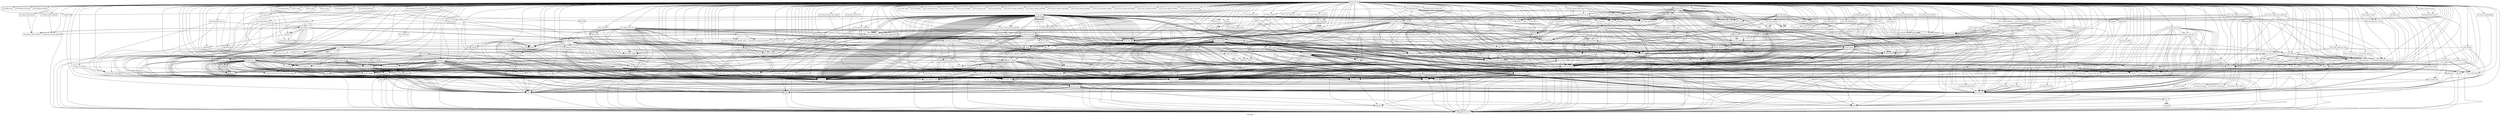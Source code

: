 digraph "Call graph" {
	label="Call graph";

	Node0x8052270f0 [shape=record,label="{external node}"];
	Node0x8052270f0 -> Node0x805227180;
	Node0x8052270f0 -> Node0x8052275a0;
	Node0x8052270f0 -> Node0x805227600;
	Node0x8052270f0 -> Node0x805227660;
	Node0x8052270f0 -> Node0x805227420;
	Node0x8052270f0 -> Node0x805227720;
	Node0x8052270f0 -> Node0x8052279c0;
	Node0x8052270f0 -> Node0x805227a20;
	Node0x8052270f0 -> Node0x805227a80;
	Node0x8052270f0 -> Node0x805227de0;
	Node0x8052270f0 -> Node0x805227e40;
	Node0x8052270f0 -> Node0x805227f00;
	Node0x8052270f0 -> Node0x805227f60;
	Node0x8052270f0 -> Node0x805228020;
	Node0x8052270f0 -> Node0x8052280e0;
	Node0x8052270f0 -> Node0x8052281a0;
	Node0x8052270f0 -> Node0x805228260;
	Node0x8052270f0 -> Node0x805228380;
	Node0x8052270f0 -> Node0x8052283e0;
	Node0x8052270f0 -> Node0x8052284a0;
	Node0x8052270f0 -> Node0x805228740;
	Node0x8052270f0 -> Node0x805228800;
	Node0x8052270f0 -> Node0x805228860;
	Node0x8052270f0 -> Node0x8052288c0;
	Node0x8052270f0 -> Node0x805228920;
	Node0x8052270f0 -> Node0x805228980;
	Node0x8052270f0 -> Node0x8052289e0;
	Node0x8052270f0 -> Node0x805228a40;
	Node0x8052270f0 -> Node0x805228bc0;
	Node0x8052270f0 -> Node0x805228c20;
	Node0x8052270f0 -> Node0x805228c80;
	Node0x8052270f0 -> Node0x805228e00;
	Node0x8052270f0 -> Node0x805228e60;
	Node0x8052270f0 -> Node0x805228ce0;
	Node0x8052270f0 -> Node0x805228ec0;
	Node0x8052270f0 -> Node0x805228f20;
	Node0x8052270f0 -> Node0x805228f80;
	Node0x8052270f0 -> Node0x805228fe0;
	Node0x8052270f0 -> Node0x805229040;
	Node0x8052270f0 -> Node0x8052290a0;
	Node0x8052270f0 -> Node0x805229100;
	Node0x8052270f0 -> Node0x805229160;
	Node0x8052270f0 -> Node0x8052291c0;
	Node0x8052270f0 -> Node0x805229220;
	Node0x8052270f0 -> Node0x805229280;
	Node0x8052270f0 -> Node0x8052292e0;
	Node0x8052270f0 -> Node0x805229340;
	Node0x8052270f0 -> Node0x8052293a0;
	Node0x8052270f0 -> Node0x805229400;
	Node0x8052270f0 -> Node0x805229520;
	Node0x8052270f0 -> Node0x805229580;
	Node0x8052270f0 -> Node0x8052295e0;
	Node0x8052270f0 -> Node0x805229640;
	Node0x8052270f0 -> Node0x8052296a0;
	Node0x8052270f0 -> Node0x805229700;
	Node0x8052270f0 -> Node0x805229760;
	Node0x8052270f0 -> Node0x8052297c0;
	Node0x8052270f0 -> Node0x805229820;
	Node0x8052270f0 -> Node0x805229880;
	Node0x8052270f0 -> Node0x8052298e0;
	Node0x8052270f0 -> Node0x8052272a0;
	Node0x8052270f0 -> Node0x8052299a0;
	Node0x8052270f0 -> Node0x805229a00;
	Node0x8052270f0 -> Node0x805229a60;
	Node0x8052270f0 -> Node0x805229ac0;
	Node0x8052270f0 -> Node0x805229b20;
	Node0x8052270f0 -> Node0x805229b80;
	Node0x8052270f0 -> Node0x805229be0;
	Node0x8052270f0 -> Node0x805229ca0;
	Node0x8052270f0 -> Node0x805229c40;
	Node0x8052270f0 -> Node0x805227780;
	Node0x8052270f0 -> Node0x805227cc0;
	Node0x8052270f0 -> Node0x8052273c0;
	Node0x8052270f0 -> Node0x805227240;
	Node0x8052270f0 -> Node0x805227ba0;
	Node0x8052270f0 -> Node0x805229d00;
	Node0x8052270f0 -> Node0x805229d60;
	Node0x8052270f0 -> Node0x805228d40;
	Node0x8052270f0 -> Node0x805229dc0;
	Node0x8052270f0 -> Node0x805227c00;
	Node0x8052270f0 -> Node0x805229e20;
	Node0x8052270f0 -> Node0x805229e80;
	Node0x8052270f0 -> Node0x805229f40;
	Node0x8052270f0 -> Node0x805228aa0;
	Node0x8052270f0 -> Node0x805228b60;
	Node0x8052270f0 -> Node0x805227d80;
	Node0x8052270f0 -> Node0x805229fa0;
	Node0x8052270f0 -> Node0x805227ea0;
	Node0x8052270f0 -> Node0x8050e8000;
	Node0x8052270f0 -> Node0x8050e8060;
	Node0x8052270f0 -> Node0x8050e80c0;
	Node0x8052270f0 -> Node0x8050e8120;
	Node0x8052270f0 -> Node0x8050e8180;
	Node0x8052270f0 -> Node0x8050e81e0;
	Node0x8052270f0 -> Node0x8050e8240;
	Node0x8052270f0 -> Node0x8050e82a0;
	Node0x8052270f0 -> Node0x8050e8300;
	Node0x8052270f0 -> Node0x8050e8360;
	Node0x8052270f0 -> Node0x8050e83c0;
	Node0x8052270f0 -> Node0x8050e8420;
	Node0x8052270f0 -> Node0x8050e8480;
	Node0x8052270f0 -> Node0x8050e84e0;
	Node0x8052270f0 -> Node0x8050e8540;
	Node0x8052270f0 -> Node0x8050e85a0;
	Node0x8052270f0 -> Node0x8050e8600;
	Node0x8052270f0 -> Node0x8050e8660;
	Node0x8052270f0 -> Node0x8050e86c0;
	Node0x8052270f0 -> Node0x8050e8720;
	Node0x8052270f0 -> Node0x8050e8780;
	Node0x8052270f0 -> Node0x8050e87e0;
	Node0x8052270f0 -> Node0x8050e8840;
	Node0x8052270f0 -> Node0x8050e88a0;
	Node0x8052270f0 -> Node0x8050e8900;
	Node0x8052270f0 -> Node0x8050e8960;
	Node0x8052270f0 -> Node0x8050e89c0;
	Node0x8052270f0 -> Node0x8050e8a20;
	Node0x8052270f0 -> Node0x8050e8a80;
	Node0x8052270f0 -> Node0x8050e8ae0;
	Node0x8052270f0 -> Node0x8050e8c60;
	Node0x8052270f0 -> Node0x805228b00;
	Node0x8052270f0 -> Node0x8050e8cc0;
	Node0x8052270f0 -> Node0x8050e8d20;
	Node0x8052270f0 -> Node0x8050e8ea0;
	Node0x8052270f0 -> Node0x8050e8d80;
	Node0x8052270f0 -> Node0x8050e8de0;
	Node0x8052270f0 -> Node0x8050e8f00;
	Node0x8052270f0 -> Node0x8050e8f60;
	Node0x8052270f0 -> Node0x805227d20;
	Node0x8052270f0 -> Node0x8050e8fc0;
	Node0x8052270f0 -> Node0x805227b40;
	Node0x8052270f0 -> Node0x8050e9020;
	Node0x8052270f0 -> Node0x805227900;
	Node0x8052270f0 -> Node0x805227960;
	Node0x8052270f0 -> Node0x8052278a0;
	Node0x8052270f0 -> Node0x8050e9080;
	Node0x8052270f0 -> Node0x8050e90e0;
	Node0x8052270f0 -> Node0x8050e9140;
	Node0x8052270f0 -> Node0x8052271e0;
	Node0x8052270f0 -> Node0x805227540;
	Node0x8052270f0 -> Node0x8050e91a0;
	Node0x8052270f0 -> Node0x8052277e0;
	Node0x8052270f0 -> Node0x8050e9200;
	Node0x8052270f0 -> Node0x805227840;
	Node0x8052270f0 -> Node0x8050e9260;
	Node0x8052270f0 -> Node0x8052276c0;
	Node0x8052270f0 -> Node0x8050e92c0;
	Node0x8052270f0 -> Node0x8050e9320;
	Node0x8052270f0 -> Node0x805227480;
	Node0x8052270f0 -> Node0x805227360;
	Node0x8052270f0 -> Node0x8050e9380;
	Node0x8052270f0 -> Node0x8050e93e0;
	Node0x8052270f0 -> Node0x8050e9440;
	Node0x8052270f0 -> Node0x8050e94a0;
	Node0x8052270f0 -> Node0x8050e9500;
	Node0x8052270f0 -> Node0x8050e9560;
	Node0x8052270f0 -> Node0x8050e95c0;
	Node0x8052270f0 -> Node0x8050e9620;
	Node0x8052270f0 -> Node0x8050e9680;
	Node0x8052270f0 -> Node0x8050e96e0;
	Node0x8052270f0 -> Node0x8050e9740;
	Node0x8052270f0 -> Node0x8050e97a0;
	Node0x8052270f0 -> Node0x8050e9800;
	Node0x8052270f0 -> Node0x8050e9860;
	Node0x8052270f0 -> Node0x8050e98c0;
	Node0x8052270f0 -> Node0x8050e9920;
	Node0x8052270f0 -> Node0x8050e9980;
	Node0x8052270f0 -> Node0x8050e99e0;
	Node0x8052270f0 -> Node0x8050e9a40;
	Node0x8052270f0 -> Node0x8050e9aa0;
	Node0x8052270f0 -> Node0x8050e9b00;
	Node0x8052270f0 -> Node0x8050e9b60;
	Node0x8052270f0 -> Node0x805228560;
	Node0x8052270f0 -> Node0x8050e9bc0;
	Node0x8052270f0 -> Node0x8052285c0;
	Node0x8052270f0 -> Node0x805228620;
	Node0x8052270f0 -> Node0x8050e9c20;
	Node0x8052270f0 -> Node0x8050e9c80;
	Node0x8052270f0 -> Node0x805227ae0;
	Node0x8052270f0 -> Node0x805227fc0;
	Node0x8052270f0 -> Node0x805228080;
	Node0x8052270f0 -> Node0x805228140;
	Node0x8052270f0 -> Node0x805228200;
	Node0x8052270f0 -> Node0x805228500;
	Node0x8052270f0 -> Node0x8052286e0;
	Node0x8052270f0 -> Node0x8050e9ce0;
	Node0x8052270f0 -> Node0x8050e9d40;
	Node0x8052270f0 -> Node0x8050e9da0;
	Node0x8052270f0 -> Node0x8050e9e00;
	Node0x8052270f0 -> Node0x8050e9e60;
	Node0x8052270f0 -> Node0x805228680;
	Node0x8052270f0 -> Node0x8050e9ec0;
	Node0x8052270f0 -> Node0x8050e9f20;
	Node0x8052270f0 -> Node0x8050ea040;
	Node0x8052270f0 -> Node0x8050ea0a0;
	Node0x8052270f0 -> Node0x8050ea100;
	Node0x8052270f0 -> Node0x8050ea160;
	Node0x8052270f0 -> Node0x8050ea1c0;
	Node0x8052270f0 -> Node0x805227c60;
	Node0x8052270f0 -> Node0x8050ea280;
	Node0x8052270f0 -> Node0x8050ea2e0;
	Node0x8052270f0 -> Node0x805229940;
	Node0x8052270f0 -> Node0x805228da0;
	Node0x8052270f0 -> Node0x8050ea340;
	Node0x8052270f0 -> Node0x8050ea3a0;
	Node0x8052270f0 -> Node0x8052294c0;
	Node0x8052270f0 -> Node0x805227300;
	Node0x8052270f0 -> Node0x8050ea400;
	Node0x8052270f0 -> Node0x8050ea460;
	Node0x8052270f0 -> Node0x8050ea4c0;
	Node0x8052270f0 -> Node0x8050ea520;
	Node0x8052270f0 -> Node0x8050e8ba0;
	Node0x8052270f0 -> Node0x8050ea580;
	Node0x8052270f0 -> Node0x8050e8c00;
	Node0x8052270f0 -> Node0x8050ea5e0;
	Node0x8052270f0 -> Node0x8050e8b40;
	Node0x8052270f0 -> Node0x8050ea640;
	Node0x8052270f0 -> Node0x8050ea6a0;
	Node0x8052270f0 -> Node0x8050ea760;
	Node0x8052270f0 -> Node0x8050ea7c0;
	Node0x8052270f0 -> Node0x8050ea820;
	Node0x8052270f0 -> Node0x8050ea880;
	Node0x8052270f0 -> Node0x8050ea8e0;
	Node0x8052270f0 -> Node0x8050ea940;
	Node0x8052270f0 -> Node0x8050ea9a0;
	Node0x8052270f0 -> Node0x8050eaa00;
	Node0x8052270f0 -> Node0x8050eaa60;
	Node0x8052270f0 -> Node0x8050eaac0;
	Node0x8052270f0 -> Node0x8050eab20;
	Node0x8052270f0 -> Node0x8050eab80;
	Node0x8052270f0 -> Node0x8050eac40;
	Node0x8052270f0 -> Node0x8050eaca0;
	Node0x8052270f0 -> Node0x8050ead00;
	Node0x8052270f0 -> Node0x8050ead60;
	Node0x8052270f0 -> Node0x8050eadc0;
	Node0x8052270f0 -> Node0x805228320;
	Node0x8052270f0 -> Node0x8050eae20;
	Node0x8052270f0 -> Node0x8050eae80;
	Node0x8052270f0 -> Node0x8050eaf40;
	Node0x8052270f0 -> Node0x8050eafa0;
	Node0x8052270f0 -> Node0x805219000;
	Node0x8052270f0 -> Node0x805219060;
	Node0x8052270f0 -> Node0x8052190c0;
	Node0x8052270f0 -> Node0x805219120;
	Node0x8052270f0 -> Node0x805219180;
	Node0x8052270f0 -> Node0x8052191e0;
	Node0x8052270f0 -> Node0x805219240;
	Node0x8052270f0 -> Node0x805219300;
	Node0x8052270f0 -> Node0x805219360;
	Node0x8052270f0 -> Node0x8052193c0;
	Node0x8052270f0 -> Node0x805219420;
	Node0x8052270f0 -> Node0x805219480;
	Node0x8052270f0 -> Node0x8052194e0;
	Node0x8052270f0 -> Node0x805219540;
	Node0x8052270f0 -> Node0x8052195a0;
	Node0x8052270f0 -> Node0x805219600;
	Node0x8052270f0 -> Node0x805219660;
	Node0x8052270f0 -> Node0x8050eabe0;
	Node0x8052270f0 -> Node0x8052199c0;
	Node0x8052270f0 -> Node0x805219a20;
	Node0x8052270f0 -> Node0x805219a80;
	Node0x8052270f0 -> Node0x805219ae0;
	Node0x8052270f0 -> Node0x805219b40;
	Node0x8052270f0 -> Node0x805219ba0;
	Node0x8052270f0 -> Node0x805219c00;
	Node0x8052270f0 -> Node0x805219d80;
	Node0x8052270f0 -> Node0x805219de0;
	Node0x8052270f0 -> Node0x805219f00;
	Node0x8052270f0 -> Node0x8050ea700;
	Node0x8052270f0 -> Node0x80521a020;
	Node0x8052270f0 -> Node0x80521a0e0;
	Node0x8052270f0 -> Node0x80521a1a0;
	Node0x8052270f0 -> Node0x80521a200;
	Node0x8052270f0 -> Node0x80521a2c0;
	Node0x8052270f0 -> Node0x80521a320;
	Node0x8052270f0 -> Node0x80521a380;
	Node0x8052270f0 -> Node0x80521a3e0;
	Node0x8052270f0 -> Node0x80521a4a0;
	Node0x8052270f0 -> Node0x80521a560;
	Node0x8052270f0 -> Node0x80521a620;
	Node0x8052270f0 -> Node0x80521a6e0;
	Node0x8052270f0 -> Node0x80521a7a0;
	Node0x8052270f0 -> Node0x80521a800;
	Node0x8052270f0 -> Node0x80521a860;
	Node0x8052270f0 -> Node0x80521a8c0;
	Node0x8052270f0 -> Node0x80521a980;
	Node0x8052270f0 -> Node0x80521a9e0;
	Node0x8052270f0 -> Node0x80521aa40;
	Node0x8052270f0 -> Node0x80521aaa0;
	Node0x8052270f0 -> Node0x80521ab00;
	Node0x8052270f0 -> Node0x80521ab60;
	Node0x8052270f0 -> Node0x80521abc0;
	Node0x8052270f0 -> Node0x80521ac20;
	Node0x8052270f0 -> Node0x80521ad40;
	Node0x8052270f0 -> Node0x80521ada0;
	Node0x805227180 [shape=record,label="{atf_build_c_o}"];
	Node0x805227180 -> Node0x8052271e0;
	Node0x805227180 -> Node0x805227240;
	Node0x805227180 -> Node0x8052272a0;
	Node0x805227180 -> Node0x805227300;
	Node0x805227180 -> Node0x805227240;
	Node0x805227180 -> Node0x805227360;
	Node0x805227180 -> Node0x805227240;
	Node0x805227180 -> Node0x8052272a0;
	Node0x805227180 -> Node0x805227300;
	Node0x805227180 -> Node0x805227240;
	Node0x805227180 -> Node0x805227360;
	Node0x805227180 -> Node0x805227240;
	Node0x805227180 -> Node0x8052272a0;
	Node0x805227180 -> Node0x805227300;
	Node0x805227180 -> Node0x805227240;
	Node0x805227180 -> Node0x805227360;
	Node0x805227180 -> Node0x805227240;
	Node0x805227180 -> Node0x8052273c0;
	Node0x805227180 -> Node0x805227240;
	Node0x805227180 -> Node0x805227420;
	Node0x805227180 -> Node0x805227420;
	Node0x805227180 -> Node0x805227480;
	Node0x805227180 -> Node0x805227240;
	Node0x805227180 -> Node0x805227420;
	Node0x805227180 -> Node0x805227480;
	Node0x805227180 -> Node0x805227240;
	Node0x805227180 -> Node0x805227420;
	Node0x805227180 -> Node0x805227480;
	Node0x805227180 -> Node0x805227240;
	Node0x805227180 -> Node0x805227420;
	Node0x805227180 -> Node0x805227480;
	Node0x805227180 -> Node0x805227240;
	Node0x805227180 -> Node0x805227420;
	Node0x805227180 -> Node0x805227480;
	Node0x805227180 -> Node0x805227240;
	Node0x805227180 -> Node0x8052274e0;
	Node0x805227180 -> Node0x805227240;
	Node0x805227180 -> Node0x805227540;
	Node0x8052275a0 [shape=record,label="{llvm.dbg.value}"];
	Node0x805227600 [shape=record,label="{llvm.lifetime.start.p0i8}"];
	Node0x805227660 [shape=record,label="{llvm.lifetime.end.p0i8}"];
	Node0x805227420 [shape=record,label="{strdup}"];
	Node0x805227420 -> Node0x805227120;
	Node0x8052274e0 [shape=record,label="{list_to_array}"];
	Node0x8052274e0 -> Node0x8052276c0;
	Node0x8052274e0 -> Node0x805227720;
	Node0x8052274e0 -> Node0x805227780;
	Node0x8052274e0 -> Node0x8052277e0;
	Node0x8052274e0 -> Node0x805227840;
	Node0x8052274e0 -> Node0x8052278a0;
	Node0x8052274e0 -> Node0x805227900;
	Node0x8052274e0 -> Node0x805227420;
	Node0x8052274e0 -> Node0x805227960;
	Node0x8052274e0 -> Node0x805227840;
	Node0x8052274e0 -> Node0x8052278a0;
	Node0x8052274e0 -> Node0x8052273c0;
	Node0x805227720 [shape=record,label="{malloc}"];
	Node0x805227720 -> Node0x805227120;
	Node0x8052279c0 [shape=record,label="{atf_build_cpp}"];
	Node0x8052279c0 -> Node0x8052271e0;
	Node0x8052279c0 -> Node0x805227240;
	Node0x8052279c0 -> Node0x8052272a0;
	Node0x8052279c0 -> Node0x805227300;
	Node0x8052279c0 -> Node0x805227240;
	Node0x8052279c0 -> Node0x805227360;
	Node0x8052279c0 -> Node0x805227240;
	Node0x8052279c0 -> Node0x8052272a0;
	Node0x8052279c0 -> Node0x805227300;
	Node0x8052279c0 -> Node0x805227240;
	Node0x8052279c0 -> Node0x805227360;
	Node0x8052279c0 -> Node0x805227240;
	Node0x8052279c0 -> Node0x8052273c0;
	Node0x8052279c0 -> Node0x805227240;
	Node0x8052279c0 -> Node0x805227420;
	Node0x8052279c0 -> Node0x805227420;
	Node0x8052279c0 -> Node0x805227480;
	Node0x8052279c0 -> Node0x805227240;
	Node0x8052279c0 -> Node0x805227420;
	Node0x8052279c0 -> Node0x805227480;
	Node0x8052279c0 -> Node0x805227240;
	Node0x8052279c0 -> Node0x805227420;
	Node0x8052279c0 -> Node0x805227480;
	Node0x8052279c0 -> Node0x805227240;
	Node0x8052279c0 -> Node0x805227420;
	Node0x8052279c0 -> Node0x805227480;
	Node0x8052279c0 -> Node0x805227240;
	Node0x8052279c0 -> Node0x8052274e0;
	Node0x8052279c0 -> Node0x805227240;
	Node0x8052279c0 -> Node0x805227540;
	Node0x805227a20 [shape=record,label="{atf_build_cxx_o}"];
	Node0x805227a20 -> Node0x8052271e0;
	Node0x805227a20 -> Node0x805227240;
	Node0x805227a20 -> Node0x8052272a0;
	Node0x805227a20 -> Node0x805227300;
	Node0x805227a20 -> Node0x805227240;
	Node0x805227a20 -> Node0x805227360;
	Node0x805227a20 -> Node0x805227240;
	Node0x805227a20 -> Node0x8052272a0;
	Node0x805227a20 -> Node0x805227300;
	Node0x805227a20 -> Node0x805227240;
	Node0x805227a20 -> Node0x805227360;
	Node0x805227a20 -> Node0x805227240;
	Node0x805227a20 -> Node0x8052272a0;
	Node0x805227a20 -> Node0x805227300;
	Node0x805227a20 -> Node0x805227240;
	Node0x805227a20 -> Node0x805227360;
	Node0x805227a20 -> Node0x805227240;
	Node0x805227a20 -> Node0x8052273c0;
	Node0x805227a20 -> Node0x805227240;
	Node0x805227a20 -> Node0x805227420;
	Node0x805227a20 -> Node0x805227420;
	Node0x805227a20 -> Node0x805227480;
	Node0x805227a20 -> Node0x805227240;
	Node0x805227a20 -> Node0x805227420;
	Node0x805227a20 -> Node0x805227480;
	Node0x805227a20 -> Node0x805227240;
	Node0x805227a20 -> Node0x805227420;
	Node0x805227a20 -> Node0x805227480;
	Node0x805227a20 -> Node0x805227240;
	Node0x805227a20 -> Node0x805227420;
	Node0x805227a20 -> Node0x805227480;
	Node0x805227a20 -> Node0x805227240;
	Node0x805227a20 -> Node0x805227420;
	Node0x805227a20 -> Node0x805227480;
	Node0x805227a20 -> Node0x805227240;
	Node0x805227a20 -> Node0x8052274e0;
	Node0x805227a20 -> Node0x805227240;
	Node0x805227a20 -> Node0x805227540;
	Node0x805227a80 [shape=record,label="{atf_check_result_fini}"];
	Node0x805227a80 -> Node0x805227ae0;
	Node0x805227a80 -> Node0x805227b40;
	Node0x805227a80 -> Node0x805227240;
	Node0x805227a80 -> Node0x805227ba0;
	Node0x805227a80 -> Node0x805227c00;
	Node0x805227a80 -> Node0x805227c60;
	Node0x805227a80 -> Node0x805227cc0;
	Node0x805227a80 -> Node0x805227240;
	Node0x805227a80 -> Node0x805227c60;
	Node0x805227a80 -> Node0x805227b40;
	Node0x805227a80 -> Node0x805227240;
	Node0x805227a80 -> Node0x805227ba0;
	Node0x805227a80 -> Node0x805227c00;
	Node0x805227a80 -> Node0x805227c60;
	Node0x805227a80 -> Node0x805227cc0;
	Node0x805227a80 -> Node0x805227240;
	Node0x805227a80 -> Node0x805227c60;
	Node0x805227a80 -> Node0x805227d20;
	Node0x805227a80 -> Node0x805227240;
	Node0x805227a80 -> Node0x805227c60;
	Node0x805227a80 -> Node0x805227d80;
	Node0x805227a80 -> Node0x805227d80;
	Node0x805227a80 -> Node0x805227d80;
	Node0x805227a80 -> Node0x805227540;
	Node0x805227a80 -> Node0x805227de0;
	Node0x805227de0 [shape=record,label="{free}"];
	Node0x805227de0 -> Node0x805227120;
	Node0x805227e40 [shape=record,label="{atf_check_result_stdout}"];
	Node0x805227e40 -> Node0x805227ea0;
	Node0x805227f00 [shape=record,label="{atf_check_result_stderr}"];
	Node0x805227f00 -> Node0x805227ea0;
	Node0x805227f60 [shape=record,label="{atf_check_result_exited}"];
	Node0x805227f60 -> Node0x805227fc0;
	Node0x805228020 [shape=record,label="{atf_check_result_exitcode}"];
	Node0x805228020 -> Node0x805228080;
	Node0x8052289e0 [shape=record,label="{atf_check_build_cxx_o}"];
	Node0x8052289e0 -> Node0x805227a20;
	Node0x8052289e0 -> Node0x805227240;
	Node0x8052289e0 -> Node0x8052282c0;
	Node0x8052289e0 -> Node0x805228320;
	Node0x8052280e0 [shape=record,label="{atf_check_result_signaled}"];
	Node0x8052280e0 -> Node0x805228140;
	Node0x8052281a0 [shape=record,label="{atf_check_result_termsig}"];
	Node0x8052281a0 -> Node0x805228200;
	Node0x805228260 [shape=record,label="{atf_check_build_c_o}"];
	Node0x805228260 -> Node0x805227180;
	Node0x805228260 -> Node0x805227240;
	Node0x805228260 -> Node0x8052282c0;
	Node0x805228260 -> Node0x805228320;
	Node0x8052282c0 [shape=record,label="{check_build_run}"];
	Node0x8052282c0 -> Node0x805228380;
	Node0x8052282c0 -> Node0x8052283e0;
	Node0x8052282c0 -> Node0x805228380;
	Node0x8052282c0 -> Node0x805228440;
	Node0x8052282c0 -> Node0x805227240;
	Node0x8052282c0 -> Node0x805227fc0;
	Node0x8052282c0 -> Node0x805228080;
	Node0x8052282c0 -> Node0x805227fc0;
	Node0x8052282c0 -> Node0x805228080;
	Node0x8052282c0 -> Node0x805227c60;
	Node0x8052282c0 -> Node0x805227c60;
	Node0x8052282c0 -> Node0x805228080;
	Node0x8052282c0 -> Node0x8052284a0;
	Node0x8052282c0 -> Node0x805228140;
	Node0x8052282c0 -> Node0x805227c60;
	Node0x8052282c0 -> Node0x805228200;
	Node0x8052282c0 -> Node0x805228500;
	Node0x8052282c0 -> Node0x8052284a0;
	Node0x8052282c0 -> Node0x805227c60;
	Node0x8052282c0 -> Node0x8052284a0;
	Node0x8052282c0 -> Node0x805227ae0;
	Node0x8052282c0 -> Node0x805227240;
	Node0x8052282c0 -> Node0x805227c60;
	Node0x805228380 [shape=record,label="{putchar}"];
	Node0x805228380 -> Node0x805227120;
	Node0x8052283e0 [shape=record,label="{printf}"];
	Node0x8052283e0 -> Node0x805227120;
	Node0x805228440 [shape=record,label="{fork_and_wait}"];
	Node0x805228440 -> Node0x805228560;
	Node0x805228440 -> Node0x8052285c0;
	Node0x805228440 -> Node0x805227240;
	Node0x805228440 -> Node0x805228560;
	Node0x805228440 -> Node0x8052285c0;
	Node0x805228440 -> Node0x805227240;
	Node0x805228440 -> Node0x805228620;
	Node0x805228440 -> Node0x805227240;
	Node0x805228440 -> Node0x805228680;
	Node0x805228440 -> Node0x805227240;
	Node0x805228440 -> Node0x8052286e0;
	Node0x805228440 -> Node0x805228620;
	Node0x805228440 -> Node0x805228620;
	Node0x8052284a0 [shape=record,label="{fprintf}"];
	Node0x8052284a0 -> Node0x805227120;
	Node0x805228740 [shape=record,label="{exec_child}"];
	Node0x805228740 -> Node0x8052287a0;
	Node0x805228740 -> Node0x805228800;
	Node0x805228740 -> Node0x805228860;
	Node0x805228740 -> Node0x8052284a0;
	Node0x805228740 -> Node0x8052288c0;
	Node0x8052287a0 [shape=record,label="{const_execvp}"];
	Node0x8052287a0 -> Node0x805228920;
	Node0x805228800 [shape=record,label="{__error}"];
	Node0x805228800 -> Node0x805227120;
	Node0x805228860 [shape=record,label="{strerror}"];
	Node0x805228860 -> Node0x805227120;
	Node0x8052288c0 [shape=record,label="{exit}"];
	Node0x8052288c0 -> Node0x805227120;
	Node0x805228920 [shape=record,label="{execvp}"];
	Node0x805228920 -> Node0x805227120;
	Node0x805228980 [shape=record,label="{atf_check_build_cpp}"];
	Node0x805228980 -> Node0x8052279c0;
	Node0x805228980 -> Node0x805227240;
	Node0x805228980 -> Node0x8052282c0;
	Node0x805228980 -> Node0x805228320;
	Node0x805228a40 [shape=record,label="{atf_check_exec_array}"];
	Node0x805228a40 -> Node0x8052272a0;
	Node0x805228a40 -> Node0x805228aa0;
	Node0x805228a40 -> Node0x805227240;
	Node0x805228a40 -> Node0x805228b00;
	Node0x805228a40 -> Node0x805227240;
	Node0x805228a40 -> Node0x805227d80;
	Node0x805228a40 -> Node0x805227240;
	Node0x805228a40 -> Node0x805227c60;
	Node0x805228a40 -> Node0x805227240;
	Node0x805228a40 -> Node0x805227720;
	Node0x805228a40 -> Node0x805227780;
	Node0x805228a40 -> Node0x8052271e0;
	Node0x805228a40 -> Node0x805227240;
	Node0x805228a40 -> Node0x805227420;
	Node0x805228a40 -> Node0x805227780;
	Node0x805228a40 -> Node0x805227480;
	Node0x805228a40 -> Node0x805227240;
	Node0x805228a40 -> Node0x805227240;
	Node0x805228a40 -> Node0x805228b60;
	Node0x805228a40 -> Node0x805227240;
	Node0x805228a40 -> Node0x805227ea0;
	Node0x805228a40 -> Node0x805228aa0;
	Node0x805228a40 -> Node0x805227240;
	Node0x805228a40 -> Node0x805227ea0;
	Node0x805228a40 -> Node0x805228aa0;
	Node0x805228a40 -> Node0x805227240;
	Node0x805228a40 -> Node0x805227240;
	Node0x805228a40 -> Node0x805227c60;
	Node0x805228a40 -> Node0x805227d80;
	Node0x805228a40 -> Node0x805227d80;
	Node0x805228a40 -> Node0x805227540;
	Node0x805228a40 -> Node0x805227240;
	Node0x805228a40 -> Node0x805227d20;
	Node0x805228a40 -> Node0x805227240;
	Node0x805228a40 -> Node0x805227c60;
	Node0x805228a40 -> Node0x805228440;
	Node0x805228a40 -> Node0x805227240;
	Node0x805228a40 -> Node0x805227a80;
	Node0x805228a40 -> Node0x805227240;
	Node0x805228a40 -> Node0x805227c60;
	Node0x805228a40 -> Node0x805227d80;
	Node0x805228bc0 [shape=record,label="{atf_dynstr_init}"];
	Node0x805228bc0 -> Node0x805227720;
	Node0x805228bc0 -> Node0x805227780;
	Node0x805228bc0 -> Node0x8052273c0;
	Node0x805228c20 [shape=record,label="{atf_dynstr_init_ap}"];
	Node0x805228c20 -> Node0x805228c80;
	Node0x805228c20 -> Node0x805227720;
	Node0x805228c20 -> Node0x805227780;
	Node0x805228c20 -> Node0x805228ce0;
	Node0x805228c20 -> Node0x805227de0;
	Node0x805228c20 -> Node0x805228800;
	Node0x805228c20 -> Node0x805228d40;
	Node0x805228c20 -> Node0x805227de0;
	Node0x805228c20 -> Node0x8052273c0;
	Node0x805228c20 -> Node0x805227240;
	Node0x805228c20 -> Node0x805228da0;
	Node0x805228c80 [shape=record,label="{strlen}"];
	Node0x805228c80 -> Node0x805227120;
	Node0x805228e00 [shape=record,label="{llvm.dbg.declare}"];
	Node0x805228e60 [shape=record,label="{llvm.va_copy}"];
	Node0x805228ce0 [shape=record,label="{vsnprintf}"];
	Node0x805228ce0 -> Node0x805227120;
	Node0x805228ec0 [shape=record,label="{llvm.va_end}"];
	Node0x805228f20 [shape=record,label="{atf_dynstr_init_fmt}"];
	Node0x805228f20 -> Node0x805228c20;
	Node0x805228f80 [shape=record,label="{llvm.va_start}"];
	Node0x805228fe0 [shape=record,label="{atf_dynstr_init_raw}"];
	Node0x805228fe0 -> Node0x805227780;
	Node0x805228fe0 -> Node0x805227720;
	Node0x805228fe0 -> Node0x805227780;
	Node0x805228fe0 -> Node0x805228c80;
	Node0x805228fe0 -> Node0x805227c60;
	Node0x805228fe0 -> Node0x8052273c0;
	Node0x805229040 [shape=record,label="{llvm.memcpy.p0i8.p0i8.i64}"];
	Node0x8052290a0 [shape=record,label="{atf_dynstr_init_rep}"];
	Node0x8052290a0 -> Node0x805227780;
	Node0x8052290a0 -> Node0x805227720;
	Node0x8052290a0 -> Node0x805227780;
	Node0x8052290a0 -> Node0x8052273c0;
	Node0x805229100 [shape=record,label="{llvm.memset.p0i8.i64}"];
	Node0x805229160 [shape=record,label="{atf_dynstr_init_substr}"];
	Node0x805229160 -> Node0x805227780;
	Node0x805229160 -> Node0x805227720;
	Node0x805229160 -> Node0x805227780;
	Node0x805229160 -> Node0x805228c80;
	Node0x805229160 -> Node0x805227c60;
	Node0x805229160 -> Node0x8052273c0;
	Node0x8052291c0 [shape=record,label="{atf_dynstr_copy}"];
	Node0x8052291c0 -> Node0x805227720;
	Node0x8052291c0 -> Node0x805227780;
	Node0x8052291c0 -> Node0x8052273c0;
	Node0x805229220 [shape=record,label="{atf_dynstr_fini}"];
	Node0x805229220 -> Node0x805227c60;
	Node0x805229220 -> Node0x805227de0;
	Node0x805229280 [shape=record,label="{atf_dynstr_fini_disown}"];
	Node0x805229280 -> Node0x805227c60;
	Node0x8052292e0 [shape=record,label="{atf_dynstr_cstring}"];
	Node0x805229340 [shape=record,label="{atf_dynstr_length}"];
	Node0x8052293a0 [shape=record,label="{atf_dynstr_rfind_ch}"];
	Node0x805229400 [shape=record,label="{atf_dynstr_append_ap}"];
	Node0x805229400 -> Node0x805229460;
	Node0x805229460 [shape=record,label="{prepend_or_append}"];
	Node0x805229460 -> Node0x8052294c0;
	Node0x805229460 -> Node0x805227240;
	Node0x805229460 -> Node0x805228c80;
	Node0x805229460 -> Node0x805227720;
	Node0x805229460 -> Node0x805227780;
	Node0x805229460 -> Node0x805229520;
	Node0x805229460 -> Node0x805227de0;
	Node0x805229460 -> Node0x8052273c0;
	Node0x805229460 -> Node0x805227240;
	Node0x805229460 -> Node0x805228c80;
	Node0x805229460 -> Node0x805228c80;
	Node0x805229460 -> Node0x805229520;
	Node0x805229460 -> Node0x8052273c0;
	Node0x805229460 -> Node0x805227de0;
	Node0x805229520 [shape=record,label="{strcpy}"];
	Node0x805229520 -> Node0x805227120;
	Node0x805229580 [shape=record,label="{llvm.memmove.p0i8.p0i8.i64}"];
	Node0x8052295e0 [shape=record,label="{atf_dynstr_append_fmt}"];
	Node0x8052295e0 -> Node0x805229460;
	Node0x805229640 [shape=record,label="{atf_dynstr_clear}"];
	Node0x8052296a0 [shape=record,label="{atf_dynstr_prepend_ap}"];
	Node0x8052296a0 -> Node0x805229460;
	Node0x805229700 [shape=record,label="{atf_dynstr_prepend_fmt}"];
	Node0x805229700 -> Node0x805229460;
	Node0x805229760 [shape=record,label="{atf_equal_dynstr_cstring}"];
	Node0x805229760 -> Node0x8052297c0;
	Node0x8052297c0 [shape=record,label="{strcmp}"];
	Node0x8052297c0 -> Node0x805227120;
	Node0x805229820 [shape=record,label="{atf_equal_dynstr_dynstr}"];
	Node0x805229820 -> Node0x8052297c0;
	Node0x805229880 [shape=record,label="{atf_env_get}"];
	Node0x805229880 -> Node0x8052298e0;
	Node0x805229880 -> Node0x805229940;
	Node0x8052298e0 [shape=record,label="{getenv}"];
	Node0x8052298e0 -> Node0x805227120;
	Node0x8052272a0 [shape=record,label="{atf_env_get_with_default}"];
	Node0x8052272a0 -> Node0x8052298e0;
	Node0x8052299a0 [shape=record,label="{atf_env_has}"];
	Node0x8052299a0 -> Node0x8052298e0;
	Node0x805229a00 [shape=record,label="{atf_env_set}"];
	Node0x805229a00 -> Node0x805229a60;
	Node0x805229a00 -> Node0x805228800;
	Node0x805229a00 -> Node0x805228d40;
	Node0x805229a00 -> Node0x8052273c0;
	Node0x805229a60 [shape=record,label="{setenv}"];
	Node0x805229a60 -> Node0x805227120;
	Node0x805229ac0 [shape=record,label="{atf_env_unset}"];
	Node0x805229ac0 -> Node0x805229b20;
	Node0x805229ac0 -> Node0x8052273c0;
	Node0x805229b20 [shape=record,label="{unsetenv}"];
	Node0x805229b20 -> Node0x805227120;
	Node0x805229b80 [shape=record,label="{atf_error_new}"];
	Node0x805229b80 -> Node0x805229940;
	Node0x805229b80 -> Node0x805229940;
	Node0x805229b80 -> Node0x805229940;
	Node0x805229b80 -> Node0x805227720;
	Node0x805229b80 -> Node0x805229940;
	Node0x805229b80 -> Node0x805229940;
	Node0x805229b80 -> Node0x805229940;
	Node0x805229b80 -> Node0x805227720;
	Node0x805229b80 -> Node0x805227de0;
	Node0x805229b80 -> Node0x805229940;
	Node0x805229be0 [shape=record,label="{no_memory_format}"];
	Node0x805229be0 -> Node0x805229940;
	Node0x805229be0 -> Node0x8052297c0;
	Node0x805229be0 -> Node0x805229940;
	Node0x805229be0 -> Node0x805229c40;
	Node0x805229ca0 [shape=record,label="{error_format}"];
	Node0x805229ca0 -> Node0x805229940;
	Node0x805229ca0 -> Node0x805229c40;
	Node0x805229c40 [shape=record,label="{snprintf}"];
	Node0x805229c40 -> Node0x805227120;
	Node0x805227780 [shape=record,label="{atf_no_memory_error}"];
	Node0x805227780 -> Node0x805229940;
	Node0x805227cc0 [shape=record,label="{atf_error_free}"];
	Node0x805227cc0 -> Node0x805229940;
	Node0x805227cc0 -> Node0x805229940;
	Node0x805227cc0 -> Node0x805227de0;
	Node0x805227cc0 -> Node0x805227de0;
	Node0x8052273c0 [shape=record,label="{atf_no_error}"];
	Node0x805227240 [shape=record,label="{atf_is_error}"];
	Node0x805227ba0 [shape=record,label="{atf_error_is}"];
	Node0x805227ba0 -> Node0x805229940;
	Node0x805227ba0 -> Node0x8052297c0;
	Node0x805229d00 [shape=record,label="{atf_error_data}"];
	Node0x805229d00 -> Node0x805229940;
	Node0x805229d60 [shape=record,label="{atf_error_format}"];
	Node0x805229d60 -> Node0x805229940;
	Node0x805229d60 -> Node0x805227120;
	Node0x805228d40 [shape=record,label="{atf_libc_error}"];
	Node0x805228d40 -> Node0x805228ce0;
	Node0x805228d40 -> Node0x805229b80;
	Node0x805229dc0 [shape=record,label="{libc_format}"];
	Node0x805229dc0 -> Node0x805229940;
	Node0x805229dc0 -> Node0x8052297c0;
	Node0x805229dc0 -> Node0x805229940;
	Node0x805229dc0 -> Node0x805228860;
	Node0x805229dc0 -> Node0x805229c40;
	Node0x805227c00 [shape=record,label="{atf_libc_error_code}"];
	Node0x805227c00 -> Node0x805229940;
	Node0x805227c00 -> Node0x8052297c0;
	Node0x805227c00 -> Node0x805229940;
	Node0x805229e20 [shape=record,label="{atf_libc_error_msg}"];
	Node0x805229e20 -> Node0x805229940;
	Node0x805229e20 -> Node0x8052297c0;
	Node0x805229e20 -> Node0x805229940;
	Node0x805229e80 [shape=record,label="{atf_fs_path_init_ap}"];
	Node0x805229e80 -> Node0x805229ee0;
	Node0x805229ee0 [shape=record,label="{normalize_ap}"];
	Node0x805229ee0 -> Node0x805228bc0;
	Node0x805229ee0 -> Node0x805227240;
	Node0x805229ee0 -> Node0x8052294c0;
	Node0x805229ee0 -> Node0x805227240;
	Node0x805229ee0 -> Node0x805229220;
	Node0x805229ee0 -> Node0x805229940;
	Node0x805229ee0 -> Node0x805229340;
	Node0x805229ee0 -> Node0x805229940;
	Node0x805229ee0 -> Node0x8052295e0;
	Node0x805229ee0 -> Node0x8052273c0;
	Node0x805229ee0 -> Node0x805229f40;
	Node0x805229ee0 -> Node0x805227240;
	Node0x805229ee0 -> Node0x8052295e0;
	Node0x805229ee0 -> Node0x805229f40;
	Node0x805229ee0 -> Node0x805227240;
	Node0x805229ee0 -> Node0x805227de0;
	Node0x805229f40 [shape=record,label="{strtok_r}"];
	Node0x805229f40 -> Node0x805227120;
	Node0x805228aa0 [shape=record,label="{atf_fs_path_init_fmt}"];
	Node0x805228aa0 -> Node0x805229e80;
	Node0x805228b60 [shape=record,label="{atf_fs_path_copy}"];
	Node0x805228b60 -> Node0x8052291c0;
	Node0x805227d80 [shape=record,label="{atf_fs_path_fini}"];
	Node0x805227d80 -> Node0x805229220;
	Node0x805229fa0 [shape=record,label="{atf_fs_path_branch_path}"];
	Node0x805229fa0 -> Node0x8052293a0;
	Node0x805229fa0 -> Node0x805228aa0;
	Node0x805229fa0 -> Node0x805228aa0;
	Node0x805229fa0 -> Node0x805229160;
	Node0x805227ea0 [shape=record,label="{atf_fs_path_cstring}"];
	Node0x805227ea0 -> Node0x8052292e0;
	Node0x8050e8000 [shape=record,label="{atf_fs_path_leaf_name}"];
	Node0x8050e8000 -> Node0x8052293a0;
	Node0x8050e8000 -> Node0x805229160;
	Node0x8050e8060 [shape=record,label="{atf_fs_path_is_absolute}"];
	Node0x8050e8060 -> Node0x8052292e0;
	Node0x8050e80c0 [shape=record,label="{atf_fs_path_is_root}"];
	Node0x8050e80c0 -> Node0x805229760;
	Node0x8050e8120 [shape=record,label="{atf_fs_path_append_ap}"];
	Node0x8050e8120 -> Node0x805229ee0;
	Node0x8050e8120 -> Node0x805227240;
	Node0x8050e8120 -> Node0x8052292e0;
	Node0x8050e8120 -> Node0x8052295e0;
	Node0x8050e8120 -> Node0x805229220;
	Node0x8050e8180 [shape=record,label="{atf_fs_path_append_fmt}"];
	Node0x8050e8180 -> Node0x8050e8120;
	Node0x8050e81e0 [shape=record,label="{atf_fs_path_append_path}"];
	Node0x8050e81e0 -> Node0x8052292e0;
	Node0x8050e81e0 -> Node0x8050e8180;
	Node0x8050e8240 [shape=record,label="{atf_fs_path_to_absolute}"];
	Node0x8050e8240 -> Node0x8052292e0;
	Node0x8050e8240 -> Node0x805229940;
	Node0x8050e8240 -> Node0x8050e82a0;
	Node0x8050e8240 -> Node0x805228800;
	Node0x8050e8240 -> Node0x805228d40;
	Node0x8050e8240 -> Node0x805228aa0;
	Node0x8050e8240 -> Node0x805227de0;
	Node0x8050e8240 -> Node0x805227240;
	Node0x8050e8240 -> Node0x8052292e0;
	Node0x8050e8240 -> Node0x8050e8180;
	Node0x8050e8240 -> Node0x805227240;
	Node0x8050e8240 -> Node0x805229220;
	Node0x8050e82a0 [shape=record,label="{getcwd}"];
	Node0x8050e82a0 -> Node0x805227120;
	Node0x8050e8300 [shape=record,label="{atf_fs_getcwd}"];
	Node0x8050e8300 -> Node0x8050e82a0;
	Node0x8050e8300 -> Node0x805228800;
	Node0x8050e8300 -> Node0x805228d40;
	Node0x8050e8300 -> Node0x805228aa0;
	Node0x8050e8300 -> Node0x805227de0;
	Node0x8050e8360 [shape=record,label="{atf_equal_fs_path_fs_path}"];
	Node0x8050e8360 -> Node0x805229820;
	Node0x8050e83c0 [shape=record,label="{atf_fs_stat_init}"];
	Node0x8050e83c0 -> Node0x8052292e0;
	Node0x8050e83c0 -> Node0x8050e8420;
	Node0x8050e83c0 -> Node0x805228800;
	Node0x8050e83c0 -> Node0x805228d40;
	Node0x8050e83c0 -> Node0x8052273c0;
	Node0x8050e83c0 -> Node0x805229b80;
	Node0x8050e8420 [shape=record,label="{lstat}"];
	Node0x8050e8420 -> Node0x805227120;
	Node0x8050e8480 [shape=record,label="{unknown_type_format}"];
	Node0x8050e8480 -> Node0x805227ba0;
	Node0x8050e8480 -> Node0x805229940;
	Node0x8050e8480 -> Node0x805229d00;
	Node0x8050e8480 -> Node0x805229c40;
	Node0x8050e84e0 [shape=record,label="{atf_fs_stat_copy}"];
	Node0x8050e8540 [shape=record,label="{atf_fs_stat_fini}"];
	Node0x8050e85a0 [shape=record,label="{atf_fs_stat_get_device}"];
	Node0x8050e8600 [shape=record,label="{atf_fs_stat_get_inode}"];
	Node0x8050e8660 [shape=record,label="{atf_fs_stat_get_mode}"];
	Node0x8050e86c0 [shape=record,label="{atf_fs_stat_get_size}"];
	Node0x8050e8720 [shape=record,label="{atf_fs_stat_get_type}"];
	Node0x8050e8780 [shape=record,label="{atf_fs_stat_is_owner_readable}"];
	Node0x8050e87e0 [shape=record,label="{atf_fs_stat_is_owner_writable}"];
	Node0x8050e8840 [shape=record,label="{atf_fs_stat_is_owner_executable}"];
	Node0x8050e88a0 [shape=record,label="{atf_fs_stat_is_group_readable}"];
	Node0x8050e8900 [shape=record,label="{atf_fs_stat_is_group_writable}"];
	Node0x8050e8960 [shape=record,label="{atf_fs_stat_is_group_executable}"];
	Node0x8050e89c0 [shape=record,label="{atf_fs_stat_is_other_readable}"];
	Node0x8050e8a20 [shape=record,label="{atf_fs_stat_is_other_writable}"];
	Node0x8050e8a80 [shape=record,label="{atf_fs_stat_is_other_executable}"];
	Node0x8050e8ae0 [shape=record,label="{atf_fs_eaccess}"];
	Node0x8050e8ae0 -> Node0x805229940;
	Node0x8050e8ae0 -> Node0x8052292e0;
	Node0x8050e8ae0 -> Node0x8050e8420;
	Node0x8050e8ae0 -> Node0x805228800;
	Node0x8050e8ae0 -> Node0x8052292e0;
	Node0x8050e8ae0 -> Node0x805228d40;
	Node0x8050e8ae0 -> Node0x8052273c0;
	Node0x8050e8ae0 -> Node0x8050e8b40;
	Node0x8050e8ae0 -> Node0x8050e8ba0;
	Node0x8050e8ae0 -> Node0x8050e8c00;
	Node0x8050e8ae0 -> Node0x8050e8ba0;
	Node0x8050e8ae0 -> Node0x8050e8c00;
	Node0x8050e8ae0 -> Node0x805228d40;
	Node0x8050e8c60 [shape=record,label="{atf_fs_exists}"];
	Node0x8050e8c60 -> Node0x8052292e0;
	Node0x8050e8c60 -> Node0x8050e8420;
	Node0x8050e8c60 -> Node0x805228800;
	Node0x8050e8c60 -> Node0x8052292e0;
	Node0x8050e8c60 -> Node0x805228d40;
	Node0x8050e8c60 -> Node0x8052273c0;
	Node0x8050e8c60 -> Node0x805227240;
	Node0x8050e8c60 -> Node0x805227ba0;
	Node0x8050e8c60 -> Node0x805227c00;
	Node0x8050e8c60 -> Node0x805227cc0;
	Node0x8050e8c60 -> Node0x8052273c0;
	Node0x805228b00 [shape=record,label="{atf_fs_mkdtemp}"];
	Node0x805228b00 -> Node0x8050e8cc0;
	Node0x805228b00 -> Node0x8050e8cc0;
	Node0x805228b00 -> Node0x8050e8cc0;
	Node0x805228b00 -> Node0x8050e8cc0;
	Node0x805228b00 -> Node0x8052292e0;
	Node0x805228b00 -> Node0x8050e8d20;
	Node0x805228b00 -> Node0x805229b80;
	Node0x805228b00 -> Node0x805229340;
	Node0x805228b00 -> Node0x805227720;
	Node0x805228b00 -> Node0x805227780;
	Node0x805228b00 -> Node0x8052292e0;
	Node0x805228b00 -> Node0x805229520;
	Node0x805228b00 -> Node0x8052273c0;
	Node0x805228b00 -> Node0x805227240;
	Node0x805228b00 -> Node0x8050e8d80;
	Node0x805228b00 -> Node0x805229940;
	Node0x805228b00 -> Node0x8050e8de0;
	Node0x805228b00 -> Node0x805228800;
	Node0x805228b00 -> Node0x805228d40;
	Node0x805228b00 -> Node0x8052273c0;
	Node0x805228b00 -> Node0x805227240;
	Node0x805228b00 -> Node0x8050e8e40;
	Node0x805228b00 -> Node0x805227240;
	Node0x805228b00 -> Node0x805227c60;
	Node0x805228b00 -> Node0x805227de0;
	Node0x8050e8cc0 [shape=record,label="{umask}"];
	Node0x8050e8cc0 -> Node0x805227120;
	Node0x8050e8d20 [shape=record,label="{strncpy}"];
	Node0x8050e8d20 -> Node0x805227120;
	Node0x8050e8ea0 [shape=record,label="{invalid_umask_format}"];
	Node0x8050e8ea0 -> Node0x805227ba0;
	Node0x8050e8ea0 -> Node0x805229940;
	Node0x8050e8ea0 -> Node0x805229d00;
	Node0x8050e8ea0 -> Node0x805227c60;
	Node0x8050e8ea0 -> Node0x805229c40;
	Node0x8050e8d80 [shape=record,label="{strstr}"];
	Node0x8050e8d80 -> Node0x805227120;
	Node0x8050e8de0 [shape=record,label="{mkdtemp}"];
	Node0x8050e8de0 -> Node0x805227120;
	Node0x8050e8e40 [shape=record,label="{replace_contents}"];
	Node0x8050e8e40 -> Node0x805229340;
	Node0x8050e8e40 -> Node0x805228c80;
	Node0x8050e8e40 -> Node0x805229940;
	Node0x8050e8e40 -> Node0x805229640;
	Node0x8050e8e40 -> Node0x8052295e0;
	Node0x8050e8e40 -> Node0x805227240;
	Node0x8050e8e40 -> Node0x805227c60;
	Node0x8050e8f00 [shape=record,label="{atf_fs_mkstemp}"];
	Node0x8050e8f00 -> Node0x8050e8cc0;
	Node0x8050e8f00 -> Node0x8050e8cc0;
	Node0x8050e8f00 -> Node0x8050e8cc0;
	Node0x8050e8f00 -> Node0x8050e8cc0;
	Node0x8050e8f00 -> Node0x8052292e0;
	Node0x8050e8f00 -> Node0x8050e8d20;
	Node0x8050e8f00 -> Node0x805229b80;
	Node0x8050e8f00 -> Node0x805229340;
	Node0x8050e8f00 -> Node0x805227720;
	Node0x8050e8f00 -> Node0x805227780;
	Node0x8050e8f00 -> Node0x8052292e0;
	Node0x8050e8f00 -> Node0x805229520;
	Node0x8050e8f00 -> Node0x8052273c0;
	Node0x8050e8f00 -> Node0x805227240;
	Node0x8050e8f00 -> Node0x8050e8d80;
	Node0x8050e8f00 -> Node0x805229940;
	Node0x8050e8f00 -> Node0x8050e8f60;
	Node0x8050e8f00 -> Node0x805228800;
	Node0x8050e8f00 -> Node0x805228d40;
	Node0x8050e8f00 -> Node0x8052273c0;
	Node0x8050e8f00 -> Node0x805227240;
	Node0x8050e8f00 -> Node0x8050e8e40;
	Node0x8050e8f00 -> Node0x805227240;
	Node0x8050e8f00 -> Node0x805227c60;
	Node0x8050e8f00 -> Node0x805227de0;
	Node0x8050e8f60 [shape=record,label="{mkstemp}"];
	Node0x8050e8f60 -> Node0x805227120;
	Node0x805227d20 [shape=record,label="{atf_fs_rmdir}"];
	Node0x805227d20 -> Node0x8052292e0;
	Node0x805227d20 -> Node0x8050e8fc0;
	Node0x805227d20 -> Node0x805228800;
	Node0x805227d20 -> Node0x805228800;
	Node0x805227d20 -> Node0x805228800;
	Node0x805227d20 -> Node0x805228d40;
	Node0x805227d20 -> Node0x8052273c0;
	Node0x8050e8fc0 [shape=record,label="{rmdir}"];
	Node0x8050e8fc0 -> Node0x805227120;
	Node0x805227b40 [shape=record,label="{atf_fs_unlink}"];
	Node0x805227b40 -> Node0x8052292e0;
	Node0x805227b40 -> Node0x8050e9020;
	Node0x805227b40 -> Node0x805228800;
	Node0x805227b40 -> Node0x805228d40;
	Node0x805227b40 -> Node0x8052273c0;
	Node0x8050e9020 [shape=record,label="{unlink}"];
	Node0x8050e9020 -> Node0x805227120;
	Node0x805227900 [shape=record,label="{atf_list_citer_data}"];
	Node0x805227900 -> Node0x805229940;
	Node0x805227960 [shape=record,label="{atf_list_citer_next}"];
	Node0x805227960 -> Node0x805229940;
	Node0x8052278a0 [shape=record,label="{atf_equal_list_citer_list_citer}"];
	Node0x8050e9080 [shape=record,label="{atf_list_iter_data}"];
	Node0x8050e9080 -> Node0x805229940;
	Node0x8050e90e0 [shape=record,label="{atf_list_iter_next}"];
	Node0x8050e90e0 -> Node0x805229940;
	Node0x8050e9140 [shape=record,label="{atf_equal_list_iter_list_iter}"];
	Node0x8052271e0 [shape=record,label="{atf_list_init}"];
	Node0x8052271e0 -> Node0x805227720;
	Node0x8052271e0 -> Node0x805227720;
	Node0x8052271e0 -> Node0x805227780;
	Node0x8052271e0 -> Node0x8052273c0;
	Node0x8052271e0 -> Node0x805227de0;
	Node0x8052271e0 -> Node0x805227780;
	Node0x805227540 [shape=record,label="{atf_list_fini}"];
	Node0x805227540 -> Node0x805227de0;
	Node0x805227540 -> Node0x805227de0;
	Node0x805227540 -> Node0x805227c60;
	Node0x8050e91a0 [shape=record,label="{atf_list_begin}"];
	Node0x8052277e0 [shape=record,label="{atf_list_begin_c}"];
	Node0x8050e9200 [shape=record,label="{atf_list_end}"];
	Node0x805227840 [shape=record,label="{atf_list_end_c}"];
	Node0x8050e9260 [shape=record,label="{atf_list_index}"];
	Node0x8050e9260 -> Node0x805229940;
	Node0x8050e9260 -> Node0x805229940;
	Node0x8050e9260 -> Node0x805229940;
	Node0x8052276c0 [shape=record,label="{atf_list_size}"];
	Node0x8050e92c0 [shape=record,label="{atf_list_index_c}"];
	Node0x8050e92c0 -> Node0x805229940;
	Node0x8050e92c0 -> Node0x805229940;
	Node0x8050e92c0 -> Node0x805229940;
	Node0x8050e9320 [shape=record,label="{atf_list_to_charpp}"];
	Node0x8050e9320 -> Node0x805227720;
	Node0x8050e9320 -> Node0x805229940;
	Node0x8050e9320 -> Node0x805227420;
	Node0x8050e9320 -> Node0x805228320;
	Node0x805227480 [shape=record,label="{atf_list_append}"];
	Node0x805227480 -> Node0x805227720;
	Node0x805227480 -> Node0x8052273c0;
	Node0x805227480 -> Node0x805227de0;
	Node0x805227480 -> Node0x805227780;
	Node0x805227360 [shape=record,label="{atf_list_append_list}"];
	Node0x805227360 -> Node0x805227de0;
	Node0x805227360 -> Node0x805227de0;
	Node0x805227360 -> Node0x805227de0;
	Node0x805227360 -> Node0x805227de0;
	Node0x8050e9380 [shape=record,label="{atf_map_citer_key}"];
	Node0x8050e9380 -> Node0x805229940;
	Node0x8050e93e0 [shape=record,label="{atf_map_citer_data}"];
	Node0x8050e93e0 -> Node0x805229940;
	Node0x8050e9440 [shape=record,label="{atf_map_citer_next}"];
	Node0x8050e9440 -> Node0x805227960;
	Node0x8050e9440 -> Node0x805227900;
	Node0x8050e94a0 [shape=record,label="{atf_equal_map_citer_map_citer}"];
	Node0x8050e9500 [shape=record,label="{atf_map_iter_key}"];
	Node0x8050e9500 -> Node0x805229940;
	Node0x8050e9560 [shape=record,label="{atf_map_iter_data}"];
	Node0x8050e9560 -> Node0x805229940;
	Node0x8050e95c0 [shape=record,label="{atf_map_iter_next}"];
	Node0x8050e95c0 -> Node0x8050e90e0;
	Node0x8050e95c0 -> Node0x8050e9080;
	Node0x8050e9620 [shape=record,label="{atf_equal_map_iter_map_iter}"];
	Node0x8050e9680 [shape=record,label="{atf_map_init}"];
	Node0x8050e9680 -> Node0x8052271e0;
	Node0x8050e96e0 [shape=record,label="{atf_map_init_charpp}"];
	Node0x8050e96e0 -> Node0x8052271e0;
	Node0x8050e96e0 -> Node0x805227240;
	Node0x8050e96e0 -> Node0x805228d40;
	Node0x8050e96e0 -> Node0x805227420;
	Node0x8050e96e0 -> Node0x8050e9740;
	Node0x8050e96e0 -> Node0x805227240;
	Node0x8050e96e0 -> Node0x805227240;
	Node0x8050e96e0 -> Node0x8050e97a0;
	Node0x8050e9740 [shape=record,label="{atf_map_insert}"];
	Node0x8050e9740 -> Node0x8050e9800;
	Node0x8050e9740 -> Node0x8050e9200;
	Node0x8050e9740 -> Node0x805227720;
	Node0x8050e9740 -> Node0x805227420;
	Node0x8050e9740 -> Node0x805227de0;
	Node0x8050e9740 -> Node0x805227480;
	Node0x8050e9740 -> Node0x805227240;
	Node0x8050e9740 -> Node0x805227780;
	Node0x8050e9740 -> Node0x805227de0;
	Node0x8050e9740 -> Node0x805227de0;
	Node0x8050e9740 -> Node0x8052297c0;
	Node0x8050e9740 -> Node0x805227c60;
	Node0x8050e9740 -> Node0x8052273c0;
	Node0x8050e97a0 [shape=record,label="{atf_map_fini}"];
	Node0x8050e97a0 -> Node0x8050e91a0;
	Node0x8050e97a0 -> Node0x8050e9200;
	Node0x8050e97a0 -> Node0x8050e9140;
	Node0x8050e97a0 -> Node0x8050e9080;
	Node0x8050e97a0 -> Node0x805227de0;
	Node0x8050e97a0 -> Node0x805227de0;
	Node0x8050e97a0 -> Node0x805227de0;
	Node0x8050e97a0 -> Node0x8050e90e0;
	Node0x8050e97a0 -> Node0x8050e9200;
	Node0x8050e97a0 -> Node0x8050e9140;
	Node0x8050e97a0 -> Node0x805227540;
	Node0x8050e9800 [shape=record,label="{atf_map_find}"];
	Node0x8050e9800 -> Node0x8050e91a0;
	Node0x8050e9800 -> Node0x8050e9200;
	Node0x8050e9800 -> Node0x8050e9140;
	Node0x8050e9800 -> Node0x8050e9080;
	Node0x8050e9800 -> Node0x8052297c0;
	Node0x8050e9800 -> Node0x8050e90e0;
	Node0x8050e9800 -> Node0x8050e9200;
	Node0x8050e9800 -> Node0x8050e9140;
	Node0x8050e9800 -> Node0x8050e9200;
	Node0x8050e9860 [shape=record,label="{atf_map_begin}"];
	Node0x8050e9860 -> Node0x8050e91a0;
	Node0x8050e9860 -> Node0x8050e9080;
	Node0x8050e98c0 [shape=record,label="{atf_map_begin_c}"];
	Node0x8050e98c0 -> Node0x8052277e0;
	Node0x8050e98c0 -> Node0x805227900;
	Node0x8050e9920 [shape=record,label="{atf_map_end}"];
	Node0x8050e9920 -> Node0x8050e9200;
	Node0x8050e9980 [shape=record,label="{atf_map_end_c}"];
	Node0x8050e9980 -> Node0x805227840;
	Node0x8050e99e0 [shape=record,label="{atf_map_find_c}"];
	Node0x8050e99e0 -> Node0x8052277e0;
	Node0x8050e99e0 -> Node0x805227840;
	Node0x8050e99e0 -> Node0x8052278a0;
	Node0x8050e99e0 -> Node0x805227900;
	Node0x8050e99e0 -> Node0x8052297c0;
	Node0x8050e99e0 -> Node0x805227960;
	Node0x8050e99e0 -> Node0x805227840;
	Node0x8050e99e0 -> Node0x8052278a0;
	Node0x8050e99e0 -> Node0x805227840;
	Node0x8050e9a40 [shape=record,label="{atf_map_size}"];
	Node0x8050e9a40 -> Node0x8052276c0;
	Node0x8050e9aa0 [shape=record,label="{atf_map_to_charpp}"];
	Node0x8050e9aa0 -> Node0x8052276c0;
	Node0x8050e9aa0 -> Node0x805227720;
	Node0x8050e9aa0 -> Node0x8052277e0;
	Node0x8050e9aa0 -> Node0x805227900;
	Node0x8050e9aa0 -> Node0x805227840;
	Node0x8050e9aa0 -> Node0x805227420;
	Node0x8050e9aa0 -> Node0x805228320;
	Node0x8050e9aa0 -> Node0x805227420;
	Node0x8050e9aa0 -> Node0x805228320;
	Node0x8050e9aa0 -> Node0x805227960;
	Node0x8050e9aa0 -> Node0x805227900;
	Node0x8050e9aa0 -> Node0x805227840;
	Node0x8050e9b00 [shape=record,label="{atf_process_stream_init_capture}"];
	Node0x8050e9b00 -> Node0x8052273c0;
	Node0x8050e9b60 [shape=record,label="{atf_process_stream_init_connect}"];
	Node0x8050e9b60 -> Node0x805229940;
	Node0x8050e9b60 -> Node0x805229940;
	Node0x8050e9b60 -> Node0x805229940;
	Node0x8050e9b60 -> Node0x8052273c0;
	Node0x805228560 [shape=record,label="{atf_process_stream_init_inherit}"];
	Node0x805228560 -> Node0x8052273c0;
	Node0x8050e9bc0 [shape=record,label="{atf_process_stream_init_redirect_fd}"];
	Node0x8050e9bc0 -> Node0x8052273c0;
	Node0x8052285c0 [shape=record,label="{atf_process_stream_init_redirect_path}"];
	Node0x8052285c0 -> Node0x8052273c0;
	Node0x805228620 [shape=record,label="{atf_process_stream_fini}"];
	Node0x805228620 -> Node0x805229940;
	Node0x8050e9c20 [shape=record,label="{atf_process_stream_type}"];
	Node0x8050e9c20 -> Node0x805229940;
	Node0x8050e9c80 [shape=record,label="{atf_process_status_init}"];
	Node0x8050e9c80 -> Node0x8052273c0;
	Node0x805227ae0 [shape=record,label="{atf_process_status_fini}"];
	Node0x805227fc0 [shape=record,label="{atf_process_status_exited}"];
	Node0x805228080 [shape=record,label="{atf_process_status_exitstatus}"];
	Node0x805228080 -> Node0x805229940;
	Node0x805228140 [shape=record,label="{atf_process_status_signaled}"];
	Node0x805228200 [shape=record,label="{atf_process_status_termsig}"];
	Node0x805228200 -> Node0x805229940;
	Node0x805228500 [shape=record,label="{atf_process_status_coredump}"];
	Node0x805228500 -> Node0x805229940;
	Node0x8052286e0 [shape=record,label="{atf_process_child_wait}"];
	Node0x8052286e0 -> Node0x8050e9ce0;
	Node0x8052286e0 -> Node0x805228800;
	Node0x8052286e0 -> Node0x805228d40;
	Node0x8052286e0 -> Node0x8050e9d40;
	Node0x8052286e0 -> Node0x8050e9d40;
	Node0x8052286e0 -> Node0x8052273c0;
	Node0x8050e9ce0 [shape=record,label="{waitpid}"];
	Node0x8050e9ce0 -> Node0x805227120;
	Node0x8050e9d40 [shape=record,label="{close}"];
	Node0x8050e9d40 -> Node0x805227120;
	Node0x8050e9da0 [shape=record,label="{atf_process_child_pid}"];
	Node0x8050e9e00 [shape=record,label="{atf_process_child_stdout}"];
	Node0x8050e9e00 -> Node0x805229940;
	Node0x8050e9e60 [shape=record,label="{atf_process_child_stderr}"];
	Node0x8050e9e60 -> Node0x805229940;
	Node0x805228680 [shape=record,label="{atf_process_fork}"];
	Node0x805228680 -> Node0x8052273c0;
	Node0x805228680 -> Node0x805227240;
	Node0x805228680 -> Node0x8052273c0;
	Node0x805228680 -> Node0x805227240;
	Node0x805228680 -> Node0x8052273c0;
	Node0x805228680 -> Node0x805227240;
	Node0x805228680 -> Node0x8052273c0;
	Node0x805228680 -> Node0x805227240;
	Node0x805228680 -> Node0x805229940;
	Node0x805228680 -> Node0x8050e9ec0;
	Node0x805228680 -> Node0x805228800;
	Node0x805228680 -> Node0x805228d40;
	Node0x805228680 -> Node0x8052273c0;
	Node0x805228680 -> Node0x8052273c0;
	Node0x805228680 -> Node0x805227240;
	Node0x805228680 -> Node0x805229940;
	Node0x805228680 -> Node0x8050e9ec0;
	Node0x805228680 -> Node0x805228800;
	Node0x805228680 -> Node0x805228d40;
	Node0x805228680 -> Node0x8052273c0;
	Node0x805228680 -> Node0x8052273c0;
	Node0x805228680 -> Node0x805227240;
	Node0x805228680 -> Node0x8050e9f20;
	Node0x805228680 -> Node0x805228800;
	Node0x805228680 -> Node0x805228d40;
	Node0x805228680 -> Node0x8050e9f80;
	Node0x805228680 -> Node0x8052273c0;
	Node0x805228680 -> Node0x805227240;
	Node0x805228680 -> Node0x805229940;
	Node0x805228680 -> Node0x8050e9d40;
	Node0x805228680 -> Node0x805227c60;
	Node0x805228680 -> Node0x805229940;
	Node0x805228680 -> Node0x8050e9d40;
	Node0x805228680 -> Node0x805227c60;
	Node0x805228680 -> Node0x805227240;
	Node0x805228680 -> Node0x8050e9d40;
	Node0x805228680 -> Node0x8050e9d40;
	Node0x805228680 -> Node0x8050e9d40;
	Node0x805228680 -> Node0x8050e9d40;
	Node0x805228680 -> Node0x805229940;
	Node0x805228680 -> Node0x805229940;
	Node0x8050e9ec0 [shape=record,label="{pipe}"];
	Node0x8050e9ec0 -> Node0x805227120;
	Node0x8050e9f20 [shape=record,label="{fork}"];
	Node0x8050e9f20 -> Node0x805227120;
	Node0x8050e9f80 [shape=record,label="{do_child}"];
	Node0x8050e9f80 -> Node0x8050e9fe0;
	Node0x8050e9f80 -> Node0x805227240;
	Node0x8050e9f80 -> Node0x8050e9fe0;
	Node0x8050e9f80 -> Node0x805227240;
	Node0x8050e9f80 -> Node0x805227120;
	Node0x8050e9f80 -> Node0x805227c60;
	Node0x8050e9f80 -> Node0x805227240;
	Node0x8050e9f80 -> Node0x805229d60;
	Node0x8050e9f80 -> Node0x8052284a0;
	Node0x8050e9f80 -> Node0x805227cc0;
	Node0x8050e9f80 -> Node0x8052288c0;
	Node0x8050e9f80 -> Node0x8052288c0;
	Node0x8050e9fe0 [shape=record,label="{child_connect}"];
	Node0x8050e9fe0 -> Node0x805229940;
	Node0x8050e9fe0 -> Node0x8050e9d40;
	Node0x8050e9fe0 -> Node0x8050ea040;
	Node0x8050e9fe0 -> Node0x805228800;
	Node0x8050e9fe0 -> Node0x805228d40;
	Node0x8050e9fe0 -> Node0x8050e9d40;
	Node0x8050e9fe0 -> Node0x8052273c0;
	Node0x8050e9fe0 -> Node0x8052273c0;
	Node0x8050e9fe0 -> Node0x8050ea040;
	Node0x8050e9fe0 -> Node0x805228800;
	Node0x8050e9fe0 -> Node0x805228d40;
	Node0x8050e9fe0 -> Node0x8052273c0;
	Node0x8050e9fe0 -> Node0x8052273c0;
	Node0x8050e9fe0 -> Node0x8050ea040;
	Node0x8050e9fe0 -> Node0x805228800;
	Node0x8050e9fe0 -> Node0x805228d40;
	Node0x8050e9fe0 -> Node0x8050e9d40;
	Node0x8050e9fe0 -> Node0x8052273c0;
	Node0x8050e9fe0 -> Node0x8052273c0;
	Node0x8050e9fe0 -> Node0x805227ea0;
	Node0x8050e9fe0 -> Node0x8050ea0a0;
	Node0x8050e9fe0 -> Node0x805228800;
	Node0x8050e9fe0 -> Node0x805227ea0;
	Node0x8050e9fe0 -> Node0x805228d40;
	Node0x8050e9fe0 -> Node0x8050ea040;
	Node0x8050e9fe0 -> Node0x805228800;
	Node0x8050e9fe0 -> Node0x805228d40;
	Node0x8050e9fe0 -> Node0x8050e9d40;
	Node0x8050e9fe0 -> Node0x8052273c0;
	Node0x8050e9fe0 -> Node0x8052273c0;
	Node0x8050e9fe0 -> Node0x805227240;
	Node0x8050e9fe0 -> Node0x8050e9d40;
	Node0x8050e9fe0 -> Node0x805227c60;
	Node0x8050e9fe0 -> Node0x8052273c0;
	Node0x8050ea040 [shape=record,label="{dup2}"];
	Node0x8050ea040 -> Node0x805227120;
	Node0x8050ea0a0 [shape=record,label="{open}"];
	Node0x8050ea0a0 -> Node0x805227120;
	Node0x8050ea100 [shape=record,label="{atf_process_exec_array}"];
	Node0x8050ea100 -> Node0x805229940;
	Node0x8050ea100 -> Node0x805229940;
	Node0x8050ea100 -> Node0x805229940;
	Node0x8050ea100 -> Node0x805229940;
	Node0x8050ea100 -> Node0x805228680;
	Node0x8050ea100 -> Node0x805227240;
	Node0x8050ea100 -> Node0x8052286e0;
	Node0x8050ea100 -> Node0x805227240;
	Node0x8050ea100 -> Node0x805227ba0;
	Node0x8050ea100 -> Node0x805227c00;
	Node0x8050ea100 -> Node0x805227c60;
	Node0x8050ea100 -> Node0x805227cc0;
	Node0x8050ea100 -> Node0x8052286e0;
	Node0x8050ea100 -> Node0x805227240;
	Node0x8050ea160 [shape=record,label="{do_exec}"];
	Node0x8050ea160 -> Node0x805227120;
	Node0x8050ea160 -> Node0x805227ea0;
	Node0x8050ea160 -> Node0x805228920;
	Node0x8050ea160 -> Node0x805228800;
	Node0x8050ea160 -> Node0x805227c60;
	Node0x8050ea160 -> Node0x805227ea0;
	Node0x8050ea160 -> Node0x805228860;
	Node0x8050ea160 -> Node0x8052284a0;
	Node0x8050ea160 -> Node0x8052288c0;
	Node0x8050ea1c0 [shape=record,label="{atf_process_exec_list}"];
	Node0x8050ea1c0 -> Node0x805229940;
	Node0x8050ea1c0 -> Node0x805229940;
	Node0x8050ea1c0 -> Node0x805229940;
	Node0x8050ea1c0 -> Node0x805229940;
	Node0x8050ea1c0 -> Node0x8052276c0;
	Node0x8050ea1c0 -> Node0x805227720;
	Node0x8050ea1c0 -> Node0x805227780;
	Node0x8050ea1c0 -> Node0x8052277e0;
	Node0x8050ea1c0 -> Node0x805227840;
	Node0x8050ea1c0 -> Node0x8052278a0;
	Node0x8050ea1c0 -> Node0x805227900;
	Node0x8050ea1c0 -> Node0x805227960;
	Node0x8050ea1c0 -> Node0x805227840;
	Node0x8050ea1c0 -> Node0x8052278a0;
	Node0x8050ea1c0 -> Node0x8052273c0;
	Node0x8050ea1c0 -> Node0x805227240;
	Node0x8050ea1c0 -> Node0x8050ea100;
	Node0x8050ea1c0 -> Node0x805227de0;
	Node0x805227c60 [shape=record,label="{atf_sanity_inv}"];
	Node0x805227c60 -> Node0x8050ea220;
	Node0x8050ea220 [shape=record,label="{fail}"];
	Node0x8050ea220 -> Node0x805228ce0;
	Node0x8050ea220 -> Node0x8050ea280;
	Node0x8050ea220 -> Node0x8050ea280;
	Node0x8050ea220 -> Node0x8050ea280;
	Node0x8050ea220 -> Node0x8050ea2e0;
	Node0x8050ea280 [shape=record,label="{warnx}"];
	Node0x8050ea280 -> Node0x805227120;
	Node0x8050ea2e0 [shape=record,label="{abort}"];
	Node0x8050ea2e0 -> Node0x805227120;
	Node0x805229940 [shape=record,label="{atf_sanity_pre}"];
	Node0x805229940 -> Node0x8050ea220;
	Node0x805228da0 [shape=record,label="{atf_sanity_post}"];
	Node0x805228da0 -> Node0x8050ea220;
	Node0x8050ea340 [shape=record,label="{atf_text_for_each_word}"];
	Node0x8050ea340 -> Node0x805227420;
	Node0x8050ea340 -> Node0x805227780;
	Node0x8050ea340 -> Node0x8052273c0;
	Node0x8050ea340 -> Node0x805229f40;
	Node0x8050ea340 -> Node0x805227240;
	Node0x8050ea340 -> Node0x805227120;
	Node0x8050ea340 -> Node0x805229f40;
	Node0x8050ea340 -> Node0x805227de0;
	Node0x8050ea3a0 [shape=record,label="{atf_text_format}"];
	Node0x8050ea3a0 -> Node0x8052294c0;
	Node0x8052294c0 [shape=record,label="{atf_text_format_ap}"];
	Node0x8052294c0 -> Node0x805228c20;
	Node0x8052294c0 -> Node0x805227240;
	Node0x8052294c0 -> Node0x805229280;
	Node0x805227300 [shape=record,label="{atf_text_split}"];
	Node0x805227300 -> Node0x8052271e0;
	Node0x805227300 -> Node0x805227240;
	Node0x805227300 -> Node0x805228c80;
	Node0x805227300 -> Node0x805227c60;
	Node0x805227300 -> Node0x805227c60;
	Node0x805227300 -> Node0x8050e8d80;
	Node0x805227300 -> Node0x805227c60;
	Node0x805227300 -> Node0x805228fe0;
	Node0x805227300 -> Node0x805227240;
	Node0x805227300 -> Node0x805229280;
	Node0x805227300 -> Node0x805227480;
	Node0x805227300 -> Node0x805227240;
	Node0x805227300 -> Node0x805228c80;
	Node0x805227300 -> Node0x805227240;
	Node0x805227300 -> Node0x805227c60;
	Node0x805227300 -> Node0x805227540;
	Node0x8050ea400 [shape=record,label="{atf_text_to_bool}"];
	Node0x8050ea400 -> Node0x8050ea460;
	Node0x8050ea400 -> Node0x8050ea460;
	Node0x8050ea400 -> Node0x8052273c0;
	Node0x8050ea400 -> Node0x8050ea460;
	Node0x8050ea400 -> Node0x8050ea460;
	Node0x8050ea400 -> Node0x8052273c0;
	Node0x8050ea400 -> Node0x805228d40;
	Node0x8050ea460 [shape=record,label="{strcasecmp}"];
	Node0x8050ea460 -> Node0x805227120;
	Node0x8050ea4c0 [shape=record,label="{atf_text_to_long}"];
	Node0x8050ea4c0 -> Node0x805228800;
	Node0x8050ea4c0 -> Node0x8050ea520;
	Node0x8050ea4c0 -> Node0x805228d40;
	Node0x8050ea4c0 -> Node0x805228800;
	Node0x8050ea4c0 -> Node0x805228d40;
	Node0x8050ea4c0 -> Node0x8052273c0;
	Node0x8050ea520 [shape=record,label="{strtol}"];
	Node0x8050ea520 -> Node0x805227120;
	Node0x8050e8ba0 [shape=record,label="{atf_user_euid}"];
	Node0x8050e8ba0 -> Node0x8050ea580;
	Node0x8050ea580 [shape=record,label="{geteuid}"];
	Node0x8050ea580 -> Node0x805227120;
	Node0x8050e8c00 [shape=record,label="{atf_user_is_member_of_group}"];
	Node0x8050e8c00 -> Node0x8050ea5e0;
	Node0x8050e8c00 -> Node0x805227c60;
	Node0x8050ea5e0 [shape=record,label="{getgroups}"];
	Node0x8050ea5e0 -> Node0x805227120;
	Node0x8050e8b40 [shape=record,label="{atf_user_is_root}"];
	Node0x8050e8b40 -> Node0x8050ea580;
	Node0x8050ea640 [shape=record,label="{atf_user_is_unprivileged}"];
	Node0x8050ea640 -> Node0x8050ea580;
	Node0x8050ea6a0 [shape=record,label="{atf_utils_cat_file}"];
	Node0x8050ea6a0 -> Node0x8050ea0a0;
	Node0x8050ea6a0 -> Node0x8050ea700;
	Node0x8050ea6a0 -> Node0x8050ea760;
	Node0x8050ea6a0 -> Node0x8052283e0;
	Node0x8050ea6a0 -> Node0x8050ea7c0;
	Node0x8050ea6a0 -> Node0x8050ea820;
	Node0x8050ea6a0 -> Node0x8052283e0;
	Node0x8050ea6a0 -> Node0x8050ea7c0;
	Node0x8050ea6a0 -> Node0x8052283e0;
	Node0x8050ea6a0 -> Node0x8050ea760;
	Node0x8050ea6a0 -> Node0x8050ea700;
	Node0x8050ea760 [shape=record,label="{read}"];
	Node0x8050ea760 -> Node0x805227120;
	Node0x8050ea7c0 [shape=record,label="{strchr}"];
	Node0x8050ea7c0 -> Node0x805227120;
	Node0x8050ea820 [shape=record,label="{puts}"];
	Node0x8050ea820 -> Node0x805227120;
	Node0x8050ea880 [shape=record,label="{atf_utils_compare_file}"];
	Node0x8050ea880 -> Node0x8050ea0a0;
	Node0x8050ea880 -> Node0x8050ea700;
	Node0x8050ea880 -> Node0x805228c80;
	Node0x8050ea880 -> Node0x8050ea760;
	Node0x8050ea880 -> Node0x8050ea8e0;
	Node0x8050ea880 -> Node0x8050e9d40;
	Node0x8050ea880 -> Node0x8050ea760;
	Node0x8050ea880 -> Node0x8050e9d40;
	Node0x8050ea8e0 [shape=record,label="{memcmp}"];
	Node0x8050ea8e0 -> Node0x805227120;
	Node0x8050ea940 [shape=record,label="{atf_utils_copy_file}"];
	Node0x8050ea940 -> Node0x8050ea0a0;
	Node0x8050ea940 -> Node0x8050ea700;
	Node0x8050ea940 -> Node0x8050ea0a0;
	Node0x8050ea940 -> Node0x8050ea700;
	Node0x8050ea940 -> Node0x8050ea760;
	Node0x8050ea940 -> Node0x8050ea9a0;
	Node0x8050ea940 -> Node0x8050ea700;
	Node0x8050ea940 -> Node0x8050ea700;
	Node0x8050ea940 -> Node0x8050eaa00;
	Node0x8050ea940 -> Node0x8050ea700;
	Node0x8050ea940 -> Node0x8050eaa60;
	Node0x8050ea940 -> Node0x8050ea700;
	Node0x8050ea940 -> Node0x8050e9d40;
	Node0x8050ea940 -> Node0x8050e9d40;
	Node0x8050ea9a0 [shape=record,label="{write}"];
	Node0x8050ea9a0 -> Node0x805227120;
	Node0x8050eaa00 [shape=record,label="{fstat}"];
	Node0x8050eaa00 -> Node0x805227120;
	Node0x8050eaa60 [shape=record,label="{fchmod}"];
	Node0x8050eaa60 -> Node0x805227120;
	Node0x8050eaac0 [shape=record,label="{atf_utils_create_file}"];
	Node0x8050eaac0 -> Node0x805228c20;
	Node0x8050eaac0 -> Node0x805227240;
	Node0x8050eaac0 -> Node0x8050ea700;
	Node0x8050eaac0 -> Node0x8050ea0a0;
	Node0x8050eaac0 -> Node0x8050ea700;
	Node0x8050eaac0 -> Node0x8052292e0;
	Node0x8050eaac0 -> Node0x805229340;
	Node0x8050eaac0 -> Node0x8050ea9a0;
	Node0x8050eaac0 -> Node0x8050ea700;
	Node0x8050eaac0 -> Node0x8050e9d40;
	Node0x8050eaac0 -> Node0x805229220;
	Node0x8050eab20 [shape=record,label="{atf_utils_file_exists}"];
	Node0x8050eab20 -> Node0x8050eab80;
	Node0x8050eab20 -> Node0x805228800;
	Node0x8050eab20 -> Node0x805228800;
	Node0x8050eab20 -> Node0x805228860;
	Node0x8050eab20 -> Node0x8050eabe0;
	Node0x8050eab80 [shape=record,label="{access}"];
	Node0x8050eab80 -> Node0x805227120;
	Node0x8050eac40 [shape=record,label="{atf_utils_fork}"];
	Node0x8050eac40 -> Node0x8050e9f20;
	Node0x8050eac40 -> Node0x8050eabe0;
	Node0x8050eac40 -> Node0x8050eaca0;
	Node0x8050eac40 -> Node0x805228f20;
	Node0x8050eac40 -> Node0x805227240;
	Node0x8050eac40 -> Node0x805229d60;
	Node0x8050eac40 -> Node0x8050ead00;
	Node0x8050eac40 -> Node0x8050eaca0;
	Node0x8050eac40 -> Node0x805228f20;
	Node0x8050eac40 -> Node0x805227240;
	Node0x8050eac40 -> Node0x805229d60;
	Node0x8050eac40 -> Node0x8050ead00;
	Node0x8050eac40 -> Node0x8052292e0;
	Node0x8050eac40 -> Node0x8050ead60;
	Node0x8050eac40 -> Node0x8052292e0;
	Node0x8050eac40 -> Node0x8050ead60;
	Node0x8050eac40 -> Node0x805229220;
	Node0x8050eac40 -> Node0x805229220;
	Node0x8050eaca0 [shape=record,label="{getpid}"];
	Node0x8050eaca0 -> Node0x805227120;
	Node0x8050ead00 [shape=record,label="{err}"];
	Node0x8050ead00 -> Node0x805227120;
	Node0x8050ead60 [shape=record,label="{atf_utils_redirect}"];
	Node0x8050ead60 -> Node0x8050eadc0;
	Node0x8050ead60 -> Node0x8050eadc0;
	Node0x8050ead60 -> Node0x8050ea0a0;
	Node0x8050ead60 -> Node0x8050ead00;
	Node0x8050ead60 -> Node0x8050ea040;
	Node0x8050ead60 -> Node0x8050ead00;
	Node0x8050ead60 -> Node0x8050e9d40;
	Node0x8050eadc0 [shape=record,label="{fflush}"];
	Node0x8050eadc0 -> Node0x805227120;
	Node0x805228320 [shape=record,label="{atf_utils_free_charpp}"];
	Node0x805228320 -> Node0x805227de0;
	Node0x805228320 -> Node0x805227de0;
	Node0x8050eae20 [shape=record,label="{atf_utils_grep_file}"];
	Node0x8050eae20 -> Node0x805228c20;
	Node0x8050eae20 -> Node0x805227240;
	Node0x8050eae20 -> Node0x8050ea700;
	Node0x8050eae20 -> Node0x8050ea0a0;
	Node0x8050eae20 -> Node0x8050ea700;
	Node0x8050eae20 -> Node0x8050eae80;
	Node0x8050eae20 -> Node0x8052292e0;
	Node0x8050eae20 -> Node0x8050eaee0;
	Node0x8050eae20 -> Node0x805227de0;
	Node0x8050eae20 -> Node0x8050e9d40;
	Node0x8050eae20 -> Node0x805229220;
	Node0x8050eae80 [shape=record,label="{atf_utils_readline}"];
	Node0x8050eae80 -> Node0x805228bc0;
	Node0x8050eae80 -> Node0x805227240;
	Node0x8050eae80 -> Node0x8050ea700;
	Node0x8050eae80 -> Node0x8050ea760;
	Node0x8050eae80 -> Node0x8052295e0;
	Node0x8050eae80 -> Node0x805227240;
	Node0x8050eae80 -> Node0x8050ea700;
	Node0x8050eae80 -> Node0x8050ea700;
	Node0x8050eae80 -> Node0x805229340;
	Node0x8050eae80 -> Node0x805229220;
	Node0x8050eae80 -> Node0x805229280;
	Node0x8050eaee0 [shape=record,label="{grep_string}"];
	Node0x8050eaee0 -> Node0x8052283e0;
	Node0x8050eaee0 -> Node0x8050eaf40;
	Node0x8050eaee0 -> Node0x8050ea700;
	Node0x8050eaee0 -> Node0x8050eafa0;
	Node0x8050eaee0 -> Node0x8050ea700;
	Node0x8050eaee0 -> Node0x805219000;
	Node0x8050eaf40 [shape=record,label="{regcomp}"];
	Node0x8050eaf40 -> Node0x805227120;
	Node0x8050eafa0 [shape=record,label="{regexec}"];
	Node0x8050eafa0 -> Node0x805227120;
	Node0x805219000 [shape=record,label="{regfree}"];
	Node0x805219000 -> Node0x805227120;
	Node0x805219060 [shape=record,label="{atf_utils_grep_string}"];
	Node0x805219060 -> Node0x805228c20;
	Node0x805219060 -> Node0x805227240;
	Node0x805219060 -> Node0x8050ea700;
	Node0x805219060 -> Node0x8052292e0;
	Node0x805219060 -> Node0x8050eaee0;
	Node0x805219060 -> Node0x805229220;
	Node0x8052190c0 [shape=record,label="{atf_utils_wait}"];
	Node0x8052190c0 -> Node0x8050e9ce0;
	Node0x8052190c0 -> Node0x8050ea700;
	Node0x8052190c0 -> Node0x805228f20;
	Node0x8052190c0 -> Node0x805227240;
	Node0x8052190c0 -> Node0x805229d60;
	Node0x8052190c0 -> Node0x8050eabe0;
	Node0x8052190c0 -> Node0x805228f20;
	Node0x8052190c0 -> Node0x805227240;
	Node0x8052190c0 -> Node0x805229d60;
	Node0x8052190c0 -> Node0x8050eabe0;
	Node0x8052190c0 -> Node0x8052292e0;
	Node0x8052190c0 -> Node0x8050ea6a0;
	Node0x8052190c0 -> Node0x8052292e0;
	Node0x8052190c0 -> Node0x8050ea6a0;
	Node0x8052190c0 -> Node0x8050ea700;
	Node0x8052190c0 -> Node0x8050ea700;
	Node0x8052190c0 -> Node0x805228c80;
	Node0x8052190c0 -> Node0x805219120;
	Node0x8052190c0 -> Node0x8052292e0;
	Node0x8052190c0 -> Node0x8050ea940;
	Node0x8052190c0 -> Node0x8052292e0;
	Node0x8052190c0 -> Node0x8050ea880;
	Node0x8052190c0 -> Node0x8050ea700;
	Node0x8052190c0 -> Node0x805228c80;
	Node0x8052190c0 -> Node0x805219120;
	Node0x8052190c0 -> Node0x8052292e0;
	Node0x8052190c0 -> Node0x8050ea940;
	Node0x8052190c0 -> Node0x8052292e0;
	Node0x8052190c0 -> Node0x8050ea880;
	Node0x8052190c0 -> Node0x8050ea700;
	Node0x8052190c0 -> Node0x8052292e0;
	Node0x8052190c0 -> Node0x8050e9020;
	Node0x8052190c0 -> Node0x8050ea700;
	Node0x8052190c0 -> Node0x8052292e0;
	Node0x8052190c0 -> Node0x8050e9020;
	Node0x8052190c0 -> Node0x8050ea700;
	Node0x805219120 [shape=record,label="{strncmp}"];
	Node0x805219120 -> Node0x805227120;
	Node0x805219180 [shape=record,label="{atf_tc_init}"];
	Node0x805219180 -> Node0x805227720;
	Node0x805219180 -> Node0x805227780;
	Node0x805219180 -> Node0x8050e96e0;
	Node0x805219180 -> Node0x805227240;
	Node0x805219180 -> Node0x8050e9680;
	Node0x805219180 -> Node0x805227240;
	Node0x805219180 -> Node0x8052191e0;
	Node0x805219180 -> Node0x805227240;
	Node0x805219180 -> Node0x8052191e0;
	Node0x805219180 -> Node0x805227240;
	Node0x805219180 -> Node0x805227120;
	Node0x805219180 -> Node0x805219240;
	Node0x805219180 -> Node0x8052297c0;
	Node0x805219180 -> Node0x8052192a0;
	Node0x805219180 -> Node0x805227240;
	Node0x805219180 -> Node0x805227c60;
	Node0x805219180 -> Node0x8050e97a0;
	Node0x805219180 -> Node0x8050e97a0;
	Node0x8052191e0 [shape=record,label="{atf_tc_set_md_var}"];
	Node0x8052191e0 -> Node0x8052294c0;
	Node0x8052191e0 -> Node0x805227240;
	Node0x8052191e0 -> Node0x8050e9740;
	Node0x8052191e0 -> Node0x805227de0;
	Node0x805219240 [shape=record,label="{atf_tc_get_md_var}"];
	Node0x805219240 -> Node0x8050e99e0;
	Node0x805219240 -> Node0x8050e9980;
	Node0x805219240 -> Node0x8050e94a0;
	Node0x805219240 -> Node0x805229940;
	Node0x805219240 -> Node0x8050e99e0;
	Node0x805219240 -> Node0x8050e93e0;
	Node0x805219240 -> Node0x805227c60;
	Node0x8052192a0 [shape=record,label="{report_fatal_error}"];
	Node0x8052192a0 -> Node0x805219300;
	Node0x8052192a0 -> Node0x805219360;
	Node0x8052192a0 -> Node0x8052193c0;
	Node0x8052192a0 -> Node0x8050ea2e0;
	Node0x805219300 [shape=record,label="{fwrite}"];
	Node0x805219300 -> Node0x805227120;
	Node0x805219360 [shape=record,label="{vfprintf}"];
	Node0x805219360 -> Node0x805227120;
	Node0x8052193c0 [shape=record,label="{fputc}"];
	Node0x8052193c0 -> Node0x805227120;
	Node0x805219420 [shape=record,label="{atf_tc_init_pack}"];
	Node0x805219420 -> Node0x805219180;
	Node0x805219480 [shape=record,label="{atf_tc_fini}"];
	Node0x805219480 -> Node0x8050e97a0;
	Node0x805219480 -> Node0x805227de0;
	Node0x8052194e0 [shape=record,label="{atf_tc_get_ident}"];
	Node0x805219540 [shape=record,label="{atf_tc_get_config_var}"];
	Node0x805219540 -> Node0x8050e99e0;
	Node0x805219540 -> Node0x8050e9980;
	Node0x805219540 -> Node0x8050e94a0;
	Node0x805219540 -> Node0x805229940;
	Node0x805219540 -> Node0x8050e99e0;
	Node0x805219540 -> Node0x8050e93e0;
	Node0x805219540 -> Node0x805227c60;
	Node0x8052195a0 [shape=record,label="{atf_tc_has_config_var}"];
	Node0x8052195a0 -> Node0x8050e99e0;
	Node0x8052195a0 -> Node0x8050e9980;
	Node0x8052195a0 -> Node0x8050e94a0;
	Node0x805219600 [shape=record,label="{atf_tc_get_config_var_wd}"];
	Node0x805219600 -> Node0x8050e99e0;
	Node0x805219600 -> Node0x8050e9980;
	Node0x805219600 -> Node0x8050e94a0;
	Node0x805219600 -> Node0x805219540;
	Node0x805219660 [shape=record,label="{atf_tc_get_config_var_as_bool}"];
	Node0x805219660 -> Node0x805219540;
	Node0x805219660 -> Node0x8050ea400;
	Node0x805219660 -> Node0x805227240;
	Node0x805219660 -> Node0x805227cc0;
	Node0x805219660 -> Node0x8050eabe0;
	Node0x8050eabe0 [shape=record,label="{atf_tc_fail}"];
	Node0x8050eabe0 -> Node0x805229940;
	Node0x8050eabe0 -> Node0x8052196c0;
	Node0x8052196c0 [shape=record,label="{_atf_tc_fail}"];
	Node0x8052196c0 -> Node0x805219720;
	Node0x8052196c0 -> Node0x805219780;
	Node0x805219720 [shape=record,label="{format_reason_ap}"];
	Node0x805219720 -> Node0x805228f20;
	Node0x805219720 -> Node0x805229940;
	Node0x805219720 -> Node0x805228bc0;
	Node0x805219720 -> Node0x805227240;
	Node0x805219720 -> Node0x805229400;
	Node0x805219720 -> Node0x805227240;
	Node0x805219720 -> Node0x805229d60;
	Node0x805219720 -> Node0x8052284a0;
	Node0x805219720 -> Node0x805227cc0;
	Node0x805219720 -> Node0x8050ea2e0;
	Node0x805219780 [shape=record,label="{fail_requirement}"];
	Node0x805219780 -> Node0x8052197e0;
	Node0x805219780 -> Node0x805219840;
	Node0x805219780 -> Node0x8052288c0;
	Node0x805219780 -> Node0x8052292e0;
	Node0x805219780 -> Node0x8052198a0;
	Node0x8052197e0 [shape=record,label="{expected_failure}"];
	Node0x8052197e0 -> Node0x8052292e0;
	Node0x8052197e0 -> Node0x805229700;
	Node0x8052197e0 -> Node0x805219900;
	Node0x8052197e0 -> Node0x805219840;
	Node0x8052197e0 -> Node0x8052288c0;
	Node0x805219840 [shape=record,label="{create_resfile}"];
	Node0x805219840 -> Node0x8052297c0;
	Node0x805219840 -> Node0x805219960;
	Node0x805219840 -> Node0x8052297c0;
	Node0x805219840 -> Node0x805219960;
	Node0x805219840 -> Node0x8050ea0a0;
	Node0x805219840 -> Node0x805228800;
	Node0x805219840 -> Node0x805228d40;
	Node0x805219840 -> Node0x805219960;
	Node0x805219840 -> Node0x8050e9d40;
	Node0x805219840 -> Node0x805229220;
	Node0x805219840 -> Node0x805227240;
	Node0x805219840 -> Node0x805229d60;
	Node0x805219840 -> Node0x8052284a0;
	Node0x805219840 -> Node0x805227cc0;
	Node0x805219840 -> Node0x8050ea2e0;
	Node0x8052198a0 [shape=record,label="{error_in_expect}"];
	Node0x8052198a0 -> Node0x805219720;
	Node0x8052198a0 -> Node0x805219780;
	Node0x805219960 [shape=record,label="{write_resfile}"];
	Node0x805219960 -> Node0x805227c60;
	Node0x805219960 -> Node0x805228c80;
	Node0x805219960 -> Node0x805229c40;
	Node0x805219960 -> Node0x8052292e0;
	Node0x805219960 -> Node0x805228c80;
	Node0x805219960 -> Node0x8052199c0;
	Node0x805219960 -> Node0x805228800;
	Node0x805219960 -> Node0x8052273c0;
	Node0x805219960 -> Node0x805228800;
	Node0x805219960 -> Node0x8052292e0;
	Node0x805219960 -> Node0x805228d40;
	Node0x8052199c0 [shape=record,label="{writev}"];
	Node0x8052199c0 -> Node0x805227120;
	Node0x805219900 [shape=record,label="{check_fatal_error}"];
	Node0x805219900 -> Node0x805227240;
	Node0x805219900 -> Node0x805229d60;
	Node0x805219900 -> Node0x8052284a0;
	Node0x805219900 -> Node0x805227cc0;
	Node0x805219900 -> Node0x8050ea2e0;
	Node0x805219a20 [shape=record,label="{atf_tc_get_config_var_as_bool_wd}"];
	Node0x805219a20 -> Node0x8050e99e0;
	Node0x805219a20 -> Node0x8050e9980;
	Node0x805219a20 -> Node0x8050e94a0;
	Node0x805219a20 -> Node0x805219540;
	Node0x805219a20 -> Node0x8050ea400;
	Node0x805219a20 -> Node0x805227240;
	Node0x805219a20 -> Node0x805227cc0;
	Node0x805219a20 -> Node0x8050eabe0;
	Node0x805219a80 [shape=record,label="{atf_tc_get_config_var_as_long}"];
	Node0x805219a80 -> Node0x805219540;
	Node0x805219a80 -> Node0x8050ea4c0;
	Node0x805219a80 -> Node0x805227240;
	Node0x805219a80 -> Node0x805227cc0;
	Node0x805219a80 -> Node0x8050eabe0;
	Node0x805219ae0 [shape=record,label="{atf_tc_get_config_var_as_long_wd}"];
	Node0x805219ae0 -> Node0x8050e99e0;
	Node0x805219ae0 -> Node0x8050e9980;
	Node0x805219ae0 -> Node0x8050e94a0;
	Node0x805219ae0 -> Node0x805219540;
	Node0x805219ae0 -> Node0x8050ea4c0;
	Node0x805219ae0 -> Node0x805227240;
	Node0x805219ae0 -> Node0x805227cc0;
	Node0x805219ae0 -> Node0x8050eabe0;
	Node0x805219b40 [shape=record,label="{atf_tc_has_md_var}"];
	Node0x805219b40 -> Node0x8050e99e0;
	Node0x805219b40 -> Node0x8050e9980;
	Node0x805219b40 -> Node0x8050e94a0;
	Node0x805219ba0 [shape=record,label="{atf_tc_get_md_vars}"];
	Node0x805219ba0 -> Node0x8050e9aa0;
	Node0x805219c00 [shape=record,label="{atf_tc_run}"];
	Node0x805219c00 -> Node0x805228bc0;
	Node0x805219c00 -> Node0x805227240;
	Node0x805219c00 -> Node0x805229d60;
	Node0x805219c00 -> Node0x8052284a0;
	Node0x805219c00 -> Node0x805227cc0;
	Node0x805219c00 -> Node0x8050ea2e0;
	Node0x805219c00 -> Node0x805227120;
	Node0x805219c00 -> Node0x805219c60;
	Node0x805219c00 -> Node0x805219cc0;
	Node0x805219c00 -> Node0x805219780;
	Node0x805219c00 -> Node0x805219cc0;
	Node0x805219c00 -> Node0x8052197e0;
	Node0x805219c00 -> Node0x805219d20;
	Node0x805219c60 [shape=record,label="{validate_expect}"];
	Node0x805219c60 -> Node0x8052198a0;
	Node0x805219c60 -> Node0x8052198a0;
	Node0x805219c60 -> Node0x8052198a0;
	Node0x805219c60 -> Node0x805227c60;
	Node0x805219c60 -> Node0x8052198a0;
	Node0x805219c60 -> Node0x8052198a0;
	Node0x805219c60 -> Node0x805227c60;
	Node0x805219cc0 [shape=record,label="{format_reason_fmt}"];
	Node0x805219cc0 -> Node0x805219720;
	Node0x805219d20 [shape=record,label="{pass}"];
	Node0x805219d20 -> Node0x8052198a0;
	Node0x805219d20 -> Node0x805219840;
	Node0x805219d20 -> Node0x8052288c0;
	Node0x805219d20 -> Node0x8052198a0;
	Node0x805219d80 [shape=record,label="{atf_tc_cleanup}"];
	Node0x805219d80 -> Node0x805227120;
	Node0x805219d80 -> Node0x8052273c0;
	Node0x805219de0 [shape=record,label="{atf_tc_fail_nonfatal}"];
	Node0x805219de0 -> Node0x805229940;
	Node0x805219de0 -> Node0x805219e40;
	Node0x805219e40 [shape=record,label="{_atf_tc_fail_nonfatal}"];
	Node0x805219e40 -> Node0x805219720;
	Node0x805219e40 -> Node0x805219ea0;
	Node0x805219ea0 [shape=record,label="{fail_check}"];
	Node0x805219ea0 -> Node0x8052292e0;
	Node0x805219ea0 -> Node0x8052292e0;
	Node0x805219ea0 -> Node0x8052284a0;
	Node0x805219ea0 -> Node0x8052292e0;
	Node0x805219ea0 -> Node0x8052284a0;
	Node0x805219ea0 -> Node0x8052292e0;
	Node0x805219ea0 -> Node0x8052198a0;
	Node0x805219ea0 -> Node0x805229220;
	Node0x805219f00 [shape=record,label="{atf_tc_fail_check}"];
	Node0x805219f00 -> Node0x805229940;
	Node0x805219f00 -> Node0x805219f60;
	Node0x805219f60 [shape=record,label="{_atf_tc_fail_check}"];
	Node0x805219f60 -> Node0x805219720;
	Node0x805219f60 -> Node0x805219ea0;
	Node0x8050ea700 [shape=record,label="{atf_tc_fail_requirement}"];
	Node0x8050ea700 -> Node0x805229940;
	Node0x8050ea700 -> Node0x805219fc0;
	Node0x805219fc0 [shape=record,label="{_atf_tc_fail_requirement}"];
	Node0x805219fc0 -> Node0x805219720;
	Node0x805219fc0 -> Node0x805219780;
	Node0x80521a020 [shape=record,label="{atf_tc_pass}"];
	Node0x80521a020 -> Node0x805229940;
	Node0x80521a020 -> Node0x80521a080;
	Node0x80521a080 [shape=record,label="{_atf_tc_pass}"];
	Node0x80521a080 -> Node0x805219d20;
	Node0x80521a0e0 [shape=record,label="{atf_tc_require_prog}"];
	Node0x80521a0e0 -> Node0x805229940;
	Node0x80521a0e0 -> Node0x805228aa0;
	Node0x80521a0e0 -> Node0x805227240;
	Node0x80521a0e0 -> Node0x8050e8060;
	Node0x80521a0e0 -> Node0x8050e8ae0;
	Node0x80521a0e0 -> Node0x805227240;
	Node0x80521a0e0 -> Node0x805227cc0;
	Node0x80521a0e0 -> Node0x805227d80;
	Node0x80521a0e0 -> Node0x805219cc0;
	Node0x80521a0e0 -> Node0x80521a140;
	Node0x80521a0e0 -> Node0x805229880;
	Node0x80521a0e0 -> Node0x805229fa0;
	Node0x80521a0e0 -> Node0x805227240;
	Node0x80521a0e0 -> Node0x805227ea0;
	Node0x80521a0e0 -> Node0x8052297c0;
	Node0x80521a0e0 -> Node0x805227d80;
	Node0x80521a0e0 -> Node0x805227d80;
	Node0x80521a0e0 -> Node0x8052192a0;
	Node0x80521a0e0 -> Node0x8050ea340;
	Node0x80521a0e0 -> Node0x805227240;
	Node0x80521a0e0 -> Node0x805227d80;
	Node0x80521a0e0 -> Node0x805227d80;
	Node0x80521a0e0 -> Node0x805219cc0;
	Node0x80521a0e0 -> Node0x805219780;
	Node0x80521a0e0 -> Node0x805227d80;
	Node0x80521a0e0 -> Node0x805227d80;
	Node0x80521a0e0 -> Node0x805227240;
	Node0x80521a0e0 -> Node0x805229d60;
	Node0x80521a0e0 -> Node0x8052284a0;
	Node0x80521a0e0 -> Node0x805227cc0;
	Node0x80521a0e0 -> Node0x8050ea2e0;
	Node0x80521a140 [shape=record,label="{skip}"];
	Node0x80521a140 -> Node0x805219840;
	Node0x80521a140 -> Node0x8052288c0;
	Node0x80521a140 -> Node0x8052198a0;
	Node0x80521a1a0 [shape=record,label="{check_prog_in_dir}"];
	Node0x80521a1a0 -> Node0x8052273c0;
	Node0x80521a1a0 -> Node0x805228aa0;
	Node0x80521a1a0 -> Node0x805227240;
	Node0x80521a1a0 -> Node0x8050e8ae0;
	Node0x80521a1a0 -> Node0x805227240;
	Node0x80521a1a0 -> Node0x805227cc0;
	Node0x80521a1a0 -> Node0x805227c60;
	Node0x80521a1a0 -> Node0x8052273c0;
	Node0x80521a1a0 -> Node0x805227d80;
	Node0x80521a200 [shape=record,label="{atf_tc_skip}"];
	Node0x80521a200 -> Node0x805229940;
	Node0x80521a200 -> Node0x80521a260;
	Node0x80521a260 [shape=record,label="{_atf_tc_skip}"];
	Node0x80521a260 -> Node0x805219720;
	Node0x80521a260 -> Node0x80521a140;
	Node0x80521a2c0 [shape=record,label="{atf_tc_check_errno}"];
	Node0x80521a2c0 -> Node0x805229940;
	Node0x80521a2c0 -> Node0x805228800;
	Node0x80521a2c0 -> Node0x805219cc0;
	Node0x80521a2c0 -> Node0x805219ea0;
	Node0x80521a2c0 -> Node0x805219cc0;
	Node0x80521a2c0 -> Node0x805219ea0;
	Node0x80521a320 [shape=record,label="{atf_tc_require_errno}"];
	Node0x80521a320 -> Node0x805229940;
	Node0x80521a320 -> Node0x805228800;
	Node0x80521a320 -> Node0x805219cc0;
	Node0x80521a320 -> Node0x8052197e0;
	Node0x80521a320 -> Node0x805219840;
	Node0x80521a320 -> Node0x8052288c0;
	Node0x80521a320 -> Node0x8052292e0;
	Node0x80521a320 -> Node0x8052198a0;
	Node0x80521a320 -> Node0x805219cc0;
	Node0x80521a320 -> Node0x8052197e0;
	Node0x80521a320 -> Node0x805219840;
	Node0x80521a320 -> Node0x8052288c0;
	Node0x80521a320 -> Node0x8052292e0;
	Node0x80521a320 -> Node0x8052198a0;
	Node0x80521a380 [shape=record,label="{atf_tc_expect_pass}"];
	Node0x80521a380 -> Node0x805229940;
	Node0x80521a380 -> Node0x805219c60;
	Node0x80521a3e0 [shape=record,label="{atf_tc_expect_fail}"];
	Node0x80521a3e0 -> Node0x805229940;
	Node0x80521a3e0 -> Node0x80521a440;
	Node0x80521a440 [shape=record,label="{_atf_tc_expect_fail}"];
	Node0x80521a440 -> Node0x805219c60;
	Node0x80521a440 -> Node0x805229220;
	Node0x80521a440 -> Node0x805228c20;
	Node0x80521a440 -> Node0x805227240;
	Node0x80521a440 -> Node0x805229d60;
	Node0x80521a440 -> Node0x8052284a0;
	Node0x80521a440 -> Node0x805227cc0;
	Node0x80521a440 -> Node0x8050ea2e0;
	Node0x80521a4a0 [shape=record,label="{atf_tc_expect_exit}"];
	Node0x80521a4a0 -> Node0x805229940;
	Node0x80521a4a0 -> Node0x80521a500;
	Node0x80521a500 [shape=record,label="{_atf_tc_expect_exit}"];
	Node0x80521a500 -> Node0x805219c60;
	Node0x80521a500 -> Node0x805228c20;
	Node0x80521a500 -> Node0x805227240;
	Node0x80521a500 -> Node0x805229d60;
	Node0x80521a500 -> Node0x8052284a0;
	Node0x80521a500 -> Node0x805227cc0;
	Node0x80521a500 -> Node0x8050ea2e0;
	Node0x80521a500 -> Node0x805219840;
	Node0x80521a560 [shape=record,label="{atf_tc_expect_signal}"];
	Node0x80521a560 -> Node0x805229940;
	Node0x80521a560 -> Node0x80521a5c0;
	Node0x80521a5c0 [shape=record,label="{_atf_tc_expect_signal}"];
	Node0x80521a5c0 -> Node0x805219c60;
	Node0x80521a5c0 -> Node0x805228c20;
	Node0x80521a5c0 -> Node0x805227240;
	Node0x80521a5c0 -> Node0x805229d60;
	Node0x80521a5c0 -> Node0x8052284a0;
	Node0x80521a5c0 -> Node0x805227cc0;
	Node0x80521a5c0 -> Node0x8050ea2e0;
	Node0x80521a5c0 -> Node0x805219840;
	Node0x80521a620 [shape=record,label="{atf_tc_expect_death}"];
	Node0x80521a620 -> Node0x805229940;
	Node0x80521a620 -> Node0x80521a680;
	Node0x80521a680 [shape=record,label="{_atf_tc_expect_death}"];
	Node0x80521a680 -> Node0x805219c60;
	Node0x80521a680 -> Node0x805228c20;
	Node0x80521a680 -> Node0x805227240;
	Node0x80521a680 -> Node0x805229d60;
	Node0x80521a680 -> Node0x8052284a0;
	Node0x80521a680 -> Node0x805227cc0;
	Node0x80521a680 -> Node0x8050ea2e0;
	Node0x80521a680 -> Node0x805219840;
	Node0x80521a6e0 [shape=record,label="{atf_tc_expect_timeout}"];
	Node0x80521a6e0 -> Node0x805229940;
	Node0x80521a6e0 -> Node0x80521a740;
	Node0x80521a740 [shape=record,label="{_atf_tc_expect_timeout}"];
	Node0x80521a740 -> Node0x805219c60;
	Node0x80521a740 -> Node0x805228c20;
	Node0x80521a740 -> Node0x805227240;
	Node0x80521a740 -> Node0x805229d60;
	Node0x80521a740 -> Node0x8052284a0;
	Node0x80521a740 -> Node0x805227cc0;
	Node0x80521a740 -> Node0x8050ea2e0;
	Node0x80521a740 -> Node0x805219840;
	Node0x80521a7a0 [shape=record,label="{atf_tp_init}"];
	Node0x80521a7a0 -> Node0x805229940;
	Node0x80521a7a0 -> Node0x805227720;
	Node0x80521a7a0 -> Node0x805227780;
	Node0x80521a7a0 -> Node0x8052271e0;
	Node0x80521a7a0 -> Node0x805227240;
	Node0x80521a7a0 -> Node0x8050e96e0;
	Node0x80521a7a0 -> Node0x805227240;
	Node0x80521a7a0 -> Node0x805227540;
	Node0x80521a7a0 -> Node0x805227240;
	Node0x80521a7a0 -> Node0x805227c60;
	Node0x80521a800 [shape=record,label="{atf_tp_fini}"];
	Node0x80521a800 -> Node0x8050e97a0;
	Node0x80521a800 -> Node0x8050e91a0;
	Node0x80521a800 -> Node0x8050e9200;
	Node0x80521a800 -> Node0x8050e9140;
	Node0x80521a800 -> Node0x8050e9080;
	Node0x80521a800 -> Node0x805219480;
	Node0x80521a800 -> Node0x8050e90e0;
	Node0x80521a800 -> Node0x8050e9200;
	Node0x80521a800 -> Node0x8050e9140;
	Node0x80521a800 -> Node0x805227540;
	Node0x80521a800 -> Node0x805227de0;
	Node0x80521a860 [shape=record,label="{atf_tp_get_config}"];
	Node0x80521a860 -> Node0x8050e9aa0;
	Node0x80521a8c0 [shape=record,label="{atf_tp_has_tc}"];
	Node0x80521a8c0 -> Node0x80521a920;
	Node0x80521a920 [shape=record,label="{find_tc}"];
	Node0x80521a920 -> Node0x8052277e0;
	Node0x80521a920 -> Node0x805227840;
	Node0x80521a920 -> Node0x8052278a0;
	Node0x80521a920 -> Node0x805227900;
	Node0x80521a920 -> Node0x8052194e0;
	Node0x80521a920 -> Node0x8052297c0;
	Node0x80521a920 -> Node0x805227960;
	Node0x80521a920 -> Node0x805227840;
	Node0x80521a920 -> Node0x8052278a0;
	Node0x80521a980 [shape=record,label="{atf_tp_get_tc}"];
	Node0x80521a980 -> Node0x80521a920;
	Node0x80521a980 -> Node0x805229940;
	Node0x80521a9e0 [shape=record,label="{atf_tp_get_tcs}"];
	Node0x80521a9e0 -> Node0x8052276c0;
	Node0x80521a9e0 -> Node0x805227720;
	Node0x80521a9e0 -> Node0x8052277e0;
	Node0x80521a9e0 -> Node0x805227840;
	Node0x80521a9e0 -> Node0x8052278a0;
	Node0x80521a9e0 -> Node0x805227900;
	Node0x80521a9e0 -> Node0x805227de0;
	Node0x80521a9e0 -> Node0x805227960;
	Node0x80521a9e0 -> Node0x805227840;
	Node0x80521a9e0 -> Node0x8052278a0;
	Node0x80521aa40 [shape=record,label="{atf_tp_add_tc}"];
	Node0x80521aa40 -> Node0x8052194e0;
	Node0x80521aa40 -> Node0x80521a920;
	Node0x80521aa40 -> Node0x805229940;
	Node0x80521aa40 -> Node0x805227480;
	Node0x80521aa40 -> Node0x8052194e0;
	Node0x80521aa40 -> Node0x80521a920;
	Node0x80521aa40 -> Node0x805228da0;
	Node0x80521aaa0 [shape=record,label="{atf_tp_run}"];
	Node0x80521aaa0 -> Node0x80521a920;
	Node0x80521aaa0 -> Node0x805229940;
	Node0x80521aaa0 -> Node0x805219c00;
	Node0x80521ab00 [shape=record,label="{atf_tp_cleanup}"];
	Node0x80521ab00 -> Node0x80521a920;
	Node0x80521ab00 -> Node0x805229940;
	Node0x80521ab00 -> Node0x805219d80;
	Node0x80521ab60 [shape=record,label="{atf_tp_main}"];
	Node0x80521ab60 -> Node0x80521abc0;
	Node0x80521ab60 -> Node0x805219120;
	Node0x80521ab60 -> Node0x805228aa0;
	Node0x80521ab60 -> Node0x805227240;
	Node0x80521ab60 -> Node0x805229fa0;
	Node0x80521ab60 -> Node0x805227d80;
	Node0x80521ab60 -> Node0x805227240;
	Node0x80521ab60 -> Node0x805228aa0;
	Node0x80521ab60 -> Node0x805227240;
	Node0x80521ab60 -> Node0x805227d80;
	Node0x80521ab60 -> Node0x8050e9680;
	Node0x80521ab60 -> Node0x805227240;
	Node0x80521ab60 -> Node0x805227d80;
	Node0x80521ab60 -> Node0x805227d80;
	Node0x80521ab60 -> Node0x805227240;
	Node0x80521ab60 -> Node0x805227240;
	Node0x80521ab60 -> Node0x80521ac20;
	Node0x80521ab60 -> Node0x805228aa0;
	Node0x80521ab60 -> Node0x805227240;
	Node0x80521ab60 -> Node0x805227d80;
	Node0x80521ab60 -> Node0x805228aa0;
	Node0x80521ab60 -> Node0x805227240;
	Node0x80521ab60 -> Node0x805227d80;
	Node0x80521ab60 -> Node0x8050ea7c0;
	Node0x80521ab60 -> Node0x80521ac80;
	Node0x80521ab60 -> Node0x8050e9740;
	Node0x80521ab60 -> Node0x80521ac80;
	Node0x80521ab60 -> Node0x80521ac80;
	Node0x80521ab60 -> Node0x805227240;
	Node0x80521ab60 -> Node0x805227240;
	Node0x80521ab60 -> Node0x80521ac80;
	Node0x80521ab60 -> Node0x80521ac80;
	Node0x80521ab60 -> Node0x8052273c0;
	Node0x80521ab60 -> Node0x805227420;
	Node0x80521ab60 -> Node0x805227780;
	Node0x80521ab60 -> Node0x8050ea7c0;
	Node0x80521ab60 -> Node0x8052297c0;
	Node0x80521ab60 -> Node0x8052297c0;
	Node0x80521ab60 -> Node0x80521ac80;
	Node0x80521ab60 -> Node0x80521ac80;
	Node0x80521ab60 -> Node0x805227240;
	Node0x80521ab60 -> Node0x8050e97a0;
	Node0x80521ab60 -> Node0x805227d80;
	Node0x80521ab60 -> Node0x805227d80;
	Node0x80521ab60 -> Node0x805227de0;
	Node0x80521ab60 -> Node0x805227240;
	Node0x80521ab60 -> Node0x805228b60;
	Node0x80521ab60 -> Node0x805227240;
	Node0x80521ab60 -> Node0x8050e8060;
	Node0x80521ab60 -> Node0x8050e8240;
	Node0x80521ab60 -> Node0x805227240;
	Node0x80521ab60 -> Node0x805227d80;
	Node0x80521ab60 -> Node0x8050e8000;
	Node0x80521ab60 -> Node0x805227240;
	Node0x80521ab60 -> Node0x805229760;
	Node0x80521ab60 -> Node0x805229220;
	Node0x80521ab60 -> Node0x805229fa0;
	Node0x80521ab60 -> Node0x805227240;
	Node0x80521ab60 -> Node0x805227d80;
	Node0x80521ab60 -> Node0x805227240;
	Node0x80521ab60 -> Node0x805227c60;
	Node0x80521ab60 -> Node0x805227240;
	Node0x80521ab60 -> Node0x805228b60;
	Node0x80521ab60 -> Node0x805227240;
	Node0x80521ab60 -> Node0x8050e8180;
	Node0x80521ab60 -> Node0x805227240;
	Node0x80521ab60 -> Node0x8050e8c60;
	Node0x80521ab60 -> Node0x805227240;
	Node0x80521ab60 -> Node0x805227ea0;
	Node0x80521ab60 -> Node0x805227420;
	Node0x80521ab60 -> Node0x8050e9740;
	Node0x80521ab60 -> Node0x805227ea0;
	Node0x80521ab60 -> Node0x80521ace0;
	Node0x80521ab60 -> Node0x805227d80;
	Node0x80521ab60 -> Node0x805227d80;
	Node0x80521ab60 -> Node0x805227240;
	Node0x80521ab60 -> Node0x8050e9aa0;
	Node0x80521ab60 -> Node0x805227780;
	Node0x80521ab60 -> Node0x80521a7a0;
	Node0x80521ab60 -> Node0x805228320;
	Node0x80521ab60 -> Node0x805227240;
	Node0x80521ab60 -> Node0x805227120;
	Node0x80521ab60 -> Node0x805227240;
	Node0x80521ab60 -> Node0x8050ea820;
	Node0x80521ab60 -> Node0x80521a9e0;
	Node0x80521ab60 -> Node0x805227c60;
	Node0x80521ab60 -> Node0x805219ba0;
	Node0x80521ab60 -> Node0x805227c60;
	Node0x80521ab60 -> Node0x805228380;
	Node0x80521ab60 -> Node0x8052297c0;
	Node0x80521ab60 -> Node0x8052283e0;
	Node0x80521ab60 -> Node0x8052297c0;
	Node0x80521ab60 -> Node0x8052283e0;
	Node0x80521ab60 -> Node0x805228320;
	Node0x80521ab60 -> Node0x805227240;
	Node0x80521ab60 -> Node0x805227c60;
	Node0x80521ab60 -> Node0x8052273c0;
	Node0x80521ab60 -> Node0x80521a8c0;
	Node0x80521ab60 -> Node0x80521ac80;
	Node0x80521ab60 -> Node0x8052299a0;
	Node0x80521ab60 -> Node0x805229880;
	Node0x80521ab60 -> Node0x8052297c0;
	Node0x80521ab60 -> Node0x8052284a0;
	Node0x80521ab60 -> Node0x8052284a0;
	Node0x80521ab60 -> Node0x805227ea0;
	Node0x80521ab60 -> Node0x80521aaa0;
	Node0x80521ab60 -> Node0x805227240;
	Node0x80521ab60 -> Node0x805227cc0;
	Node0x80521ab60 -> Node0x80521ab00;
	Node0x80521ab60 -> Node0x805227240;
	Node0x80521ab60 -> Node0x805227cc0;
	Node0x80521ab60 -> Node0x805227c60;
	Node0x80521ab60 -> Node0x805227240;
	Node0x80521ab60 -> Node0x805227c60;
	Node0x80521ab60 -> Node0x80521a800;
	Node0x80521ab60 -> Node0x8050e97a0;
	Node0x80521ab60 -> Node0x805227d80;
	Node0x80521ab60 -> Node0x805227d80;
	Node0x80521ab60 -> Node0x805227de0;
	Node0x80521ab60 -> Node0x805227240;
	Node0x80521ab60 -> Node0x805227240;
	Node0x80521ab60 -> Node0x805229940;
	Node0x80521ab60 -> Node0x805229d60;
	Node0x80521ab60 -> Node0x8052284a0;
	Node0x80521ab60 -> Node0x805227ba0;
	Node0x80521ab60 -> Node0x8052284a0;
	Node0x80521ab60 -> Node0x805227cc0;
	Node0x80521abc0 [shape=record,label="{strrchr}"];
	Node0x80521abc0 -> Node0x805227120;
	Node0x80521ac20 [shape=record,label="{getopt}"];
	Node0x80521ac20 -> Node0x805227120;
	Node0x80521ac80 [shape=record,label="{usage_error}"];
	Node0x80521ac80 -> Node0x805228ce0;
	Node0x80521ac80 -> Node0x805229b80;
	Node0x80521ace0 [shape=record,label="{user_error}"];
	Node0x80521ace0 -> Node0x805228ce0;
	Node0x80521ace0 -> Node0x805229b80;
	Node0x80521ad40 [shape=record,label="{user_format}"];
	Node0x80521ad40 -> Node0x805227ba0;
	Node0x80521ad40 -> Node0x805229940;
	Node0x80521ad40 -> Node0x805229d00;
	Node0x80521ad40 -> Node0x805229c40;
	Node0x80521ada0 [shape=record,label="{usage_format}"];
	Node0x80521ada0 -> Node0x805227ba0;
	Node0x80521ada0 -> Node0x805229940;
	Node0x80521ada0 -> Node0x805229d00;
	Node0x80521ada0 -> Node0x805229c40;
}
